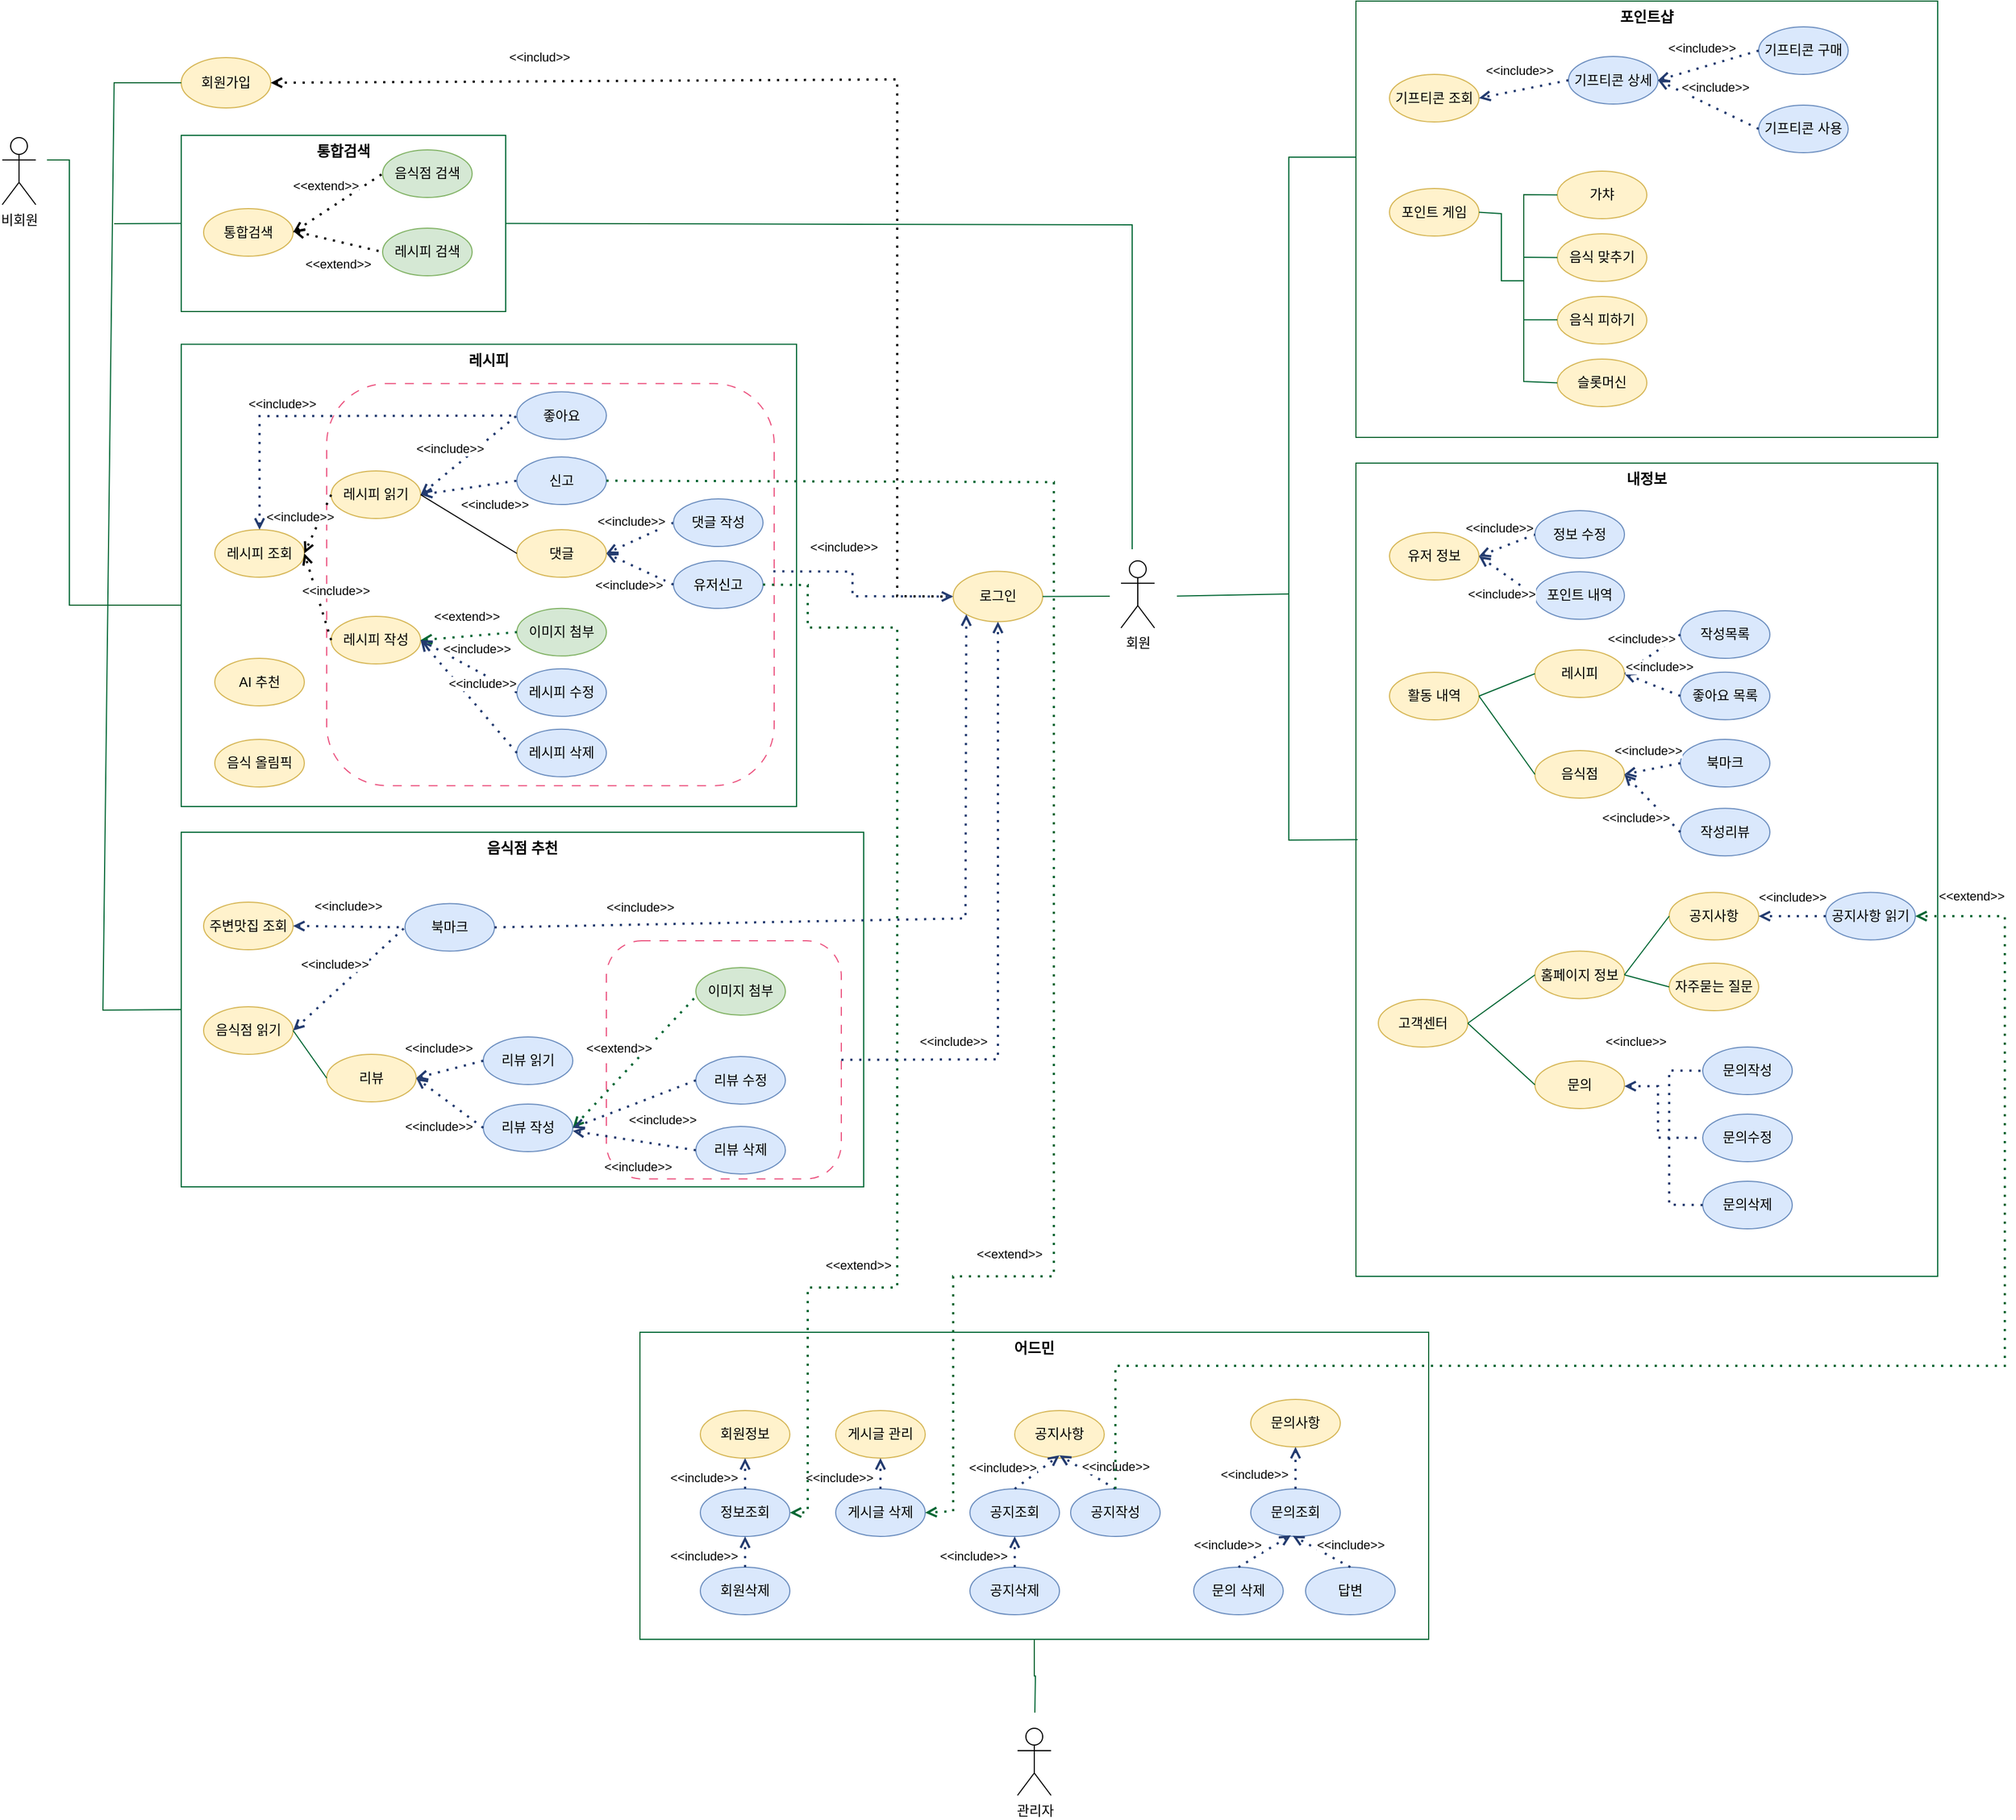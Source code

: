 <mxfile version="24.7.7">
  <diagram id="C5RBs43oDa-KdzZeNtuy" name="Page-1">
    <mxGraphModel dx="4180" dy="3562" grid="1" gridSize="10" guides="1" tooltips="1" connect="1" arrows="1" fold="1" page="1" pageScale="1" pageWidth="827" pageHeight="1169" math="0" shadow="0">
      <root>
        <mxCell id="WIyWlLk6GJQsqaUBKTNV-0" />
        <mxCell id="WIyWlLk6GJQsqaUBKTNV-1" parent="WIyWlLk6GJQsqaUBKTNV-0" />
        <mxCell id="xehVfJE9UMpyUodYkDcd-93" value="내정보" style="rounded=0;whiteSpace=wrap;html=1;fontSize=13;verticalAlign=top;fontStyle=1;strokeColor=#006633;" vertex="1" parent="WIyWlLk6GJQsqaUBKTNV-1">
          <mxGeometry x="1270" y="-657" width="520" height="727" as="geometry" />
        </mxCell>
        <mxCell id="xehVfJE9UMpyUodYkDcd-84" value="포인트샵" style="rounded=0;whiteSpace=wrap;html=1;fontSize=13;verticalAlign=top;fontStyle=1;strokeColor=#006633;" vertex="1" parent="WIyWlLk6GJQsqaUBKTNV-1">
          <mxGeometry x="1270" y="-1070" width="520" height="390" as="geometry" />
        </mxCell>
        <mxCell id="xehVfJE9UMpyUodYkDcd-76" value="음식점 추천" style="rounded=0;whiteSpace=wrap;html=1;fontSize=13;verticalAlign=top;fontStyle=1;strokeColor=#006633;" vertex="1" parent="WIyWlLk6GJQsqaUBKTNV-1">
          <mxGeometry x="220" y="-327" width="610" height="317" as="geometry" />
        </mxCell>
        <mxCell id="xehVfJE9UMpyUodYkDcd-74" value="레시피" style="rounded=0;whiteSpace=wrap;html=1;fontSize=13;verticalAlign=top;fontStyle=1;strokeColor=#006633;" vertex="1" parent="WIyWlLk6GJQsqaUBKTNV-1">
          <mxGeometry x="220" y="-763.25" width="550" height="413.25" as="geometry" />
        </mxCell>
        <mxCell id="xehVfJE9UMpyUodYkDcd-235" value="" style="rounded=1;whiteSpace=wrap;html=1;fontSize=10;strokeColor=#EB517E;dashed=1;dashPattern=8 8;" vertex="1" parent="WIyWlLk6GJQsqaUBKTNV-1">
          <mxGeometry x="600" y="-230" width="210" height="212.88" as="geometry" />
        </mxCell>
        <mxCell id="xehVfJE9UMpyUodYkDcd-73" value="통합검색" style="rounded=0;whiteSpace=wrap;html=1;fontSize=13;verticalAlign=top;fontStyle=1;strokeColor=#006633;" vertex="1" parent="WIyWlLk6GJQsqaUBKTNV-1">
          <mxGeometry x="220" y="-950" width="290" height="157.5" as="geometry" />
        </mxCell>
        <mxCell id="xehVfJE9UMpyUodYkDcd-0" value="비회원" style="shape=umlActor;verticalLabelPosition=bottom;verticalAlign=top;html=1;outlineConnect=0;" vertex="1" parent="WIyWlLk6GJQsqaUBKTNV-1">
          <mxGeometry x="60" y="-948" width="30" height="60" as="geometry" />
        </mxCell>
        <mxCell id="xehVfJE9UMpyUodYkDcd-230" value="" style="rounded=1;whiteSpace=wrap;html=1;fontSize=10;strokeColor=#EB517E;dashed=1;dashPattern=8 8;" vertex="1" parent="WIyWlLk6GJQsqaUBKTNV-1">
          <mxGeometry x="350" y="-728.12" width="400" height="359.5" as="geometry" />
        </mxCell>
        <mxCell id="xehVfJE9UMpyUodYkDcd-4" value="회원" style="shape=umlActor;verticalLabelPosition=bottom;verticalAlign=top;html=1;outlineConnect=0;" vertex="1" parent="WIyWlLk6GJQsqaUBKTNV-1">
          <mxGeometry x="1060" y="-569.62" width="30" height="60" as="geometry" />
        </mxCell>
        <mxCell id="xehVfJE9UMpyUodYkDcd-5" value="관리자" style="shape=umlActor;verticalLabelPosition=bottom;verticalAlign=top;html=1;outlineConnect=0;" vertex="1" parent="WIyWlLk6GJQsqaUBKTNV-1">
          <mxGeometry x="967.5" y="474" width="30" height="60" as="geometry" />
        </mxCell>
        <mxCell id="xehVfJE9UMpyUodYkDcd-7" value="&lt;div style=&quot;&quot;&gt;&lt;span style=&quot;background-color: initial;&quot;&gt;회원가입&lt;/span&gt;&lt;/div&gt;" style="ellipse;whiteSpace=wrap;html=1;verticalAlign=middle;align=center;fillColor=#fff2cc;strokeColor=#d6b656;" vertex="1" parent="WIyWlLk6GJQsqaUBKTNV-1">
          <mxGeometry x="220" y="-1019.5" width="80" height="45" as="geometry" />
        </mxCell>
        <mxCell id="xehVfJE9UMpyUodYkDcd-10" value="고객센터" style="ellipse;whiteSpace=wrap;html=1;fillColor=#fff2cc;strokeColor=#d6b656;" vertex="1" parent="WIyWlLk6GJQsqaUBKTNV-1">
          <mxGeometry x="1290" y="-177.5" width="80" height="42.5" as="geometry" />
        </mxCell>
        <mxCell id="xehVfJE9UMpyUodYkDcd-11" value="통합검색" style="ellipse;whiteSpace=wrap;html=1;fillColor=#fff2cc;strokeColor=#d6b656;" vertex="1" parent="WIyWlLk6GJQsqaUBKTNV-1">
          <mxGeometry x="240" y="-884.5" width="80" height="42.5" as="geometry" />
        </mxCell>
        <mxCell id="xehVfJE9UMpyUodYkDcd-12" value="레시피 조회" style="ellipse;whiteSpace=wrap;html=1;fillColor=#fff2cc;strokeColor=#d6b656;" vertex="1" parent="WIyWlLk6GJQsqaUBKTNV-1">
          <mxGeometry x="250" y="-597.5" width="80" height="42.5" as="geometry" />
        </mxCell>
        <mxCell id="xehVfJE9UMpyUodYkDcd-13" value="주변맛집 조회" style="ellipse;whiteSpace=wrap;html=1;fillColor=#fff2cc;strokeColor=#d6b656;" vertex="1" parent="WIyWlLk6GJQsqaUBKTNV-1">
          <mxGeometry x="240" y="-264.5" width="80" height="42.5" as="geometry" />
        </mxCell>
        <mxCell id="xehVfJE9UMpyUodYkDcd-14" value="음식점 읽기" style="ellipse;whiteSpace=wrap;html=1;fillColor=#fff2cc;strokeColor=#d6b656;" vertex="1" parent="WIyWlLk6GJQsqaUBKTNV-1">
          <mxGeometry x="240" y="-171" width="80" height="42.5" as="geometry" />
        </mxCell>
        <mxCell id="xehVfJE9UMpyUodYkDcd-15" value="리뷰 작성" style="ellipse;whiteSpace=wrap;html=1;fillColor=#dae8fc;strokeColor=#6c8ebf;" vertex="1" parent="WIyWlLk6GJQsqaUBKTNV-1">
          <mxGeometry x="490" y="-84" width="80" height="42.5" as="geometry" />
        </mxCell>
        <mxCell id="xehVfJE9UMpyUodYkDcd-16" value="유저 정보" style="ellipse;whiteSpace=wrap;html=1;fillColor=#fff2cc;strokeColor=#d6b656;" vertex="1" parent="WIyWlLk6GJQsqaUBKTNV-1">
          <mxGeometry x="1300" y="-595" width="80" height="42.5" as="geometry" />
        </mxCell>
        <mxCell id="xehVfJE9UMpyUodYkDcd-17" value="문의" style="ellipse;whiteSpace=wrap;html=1;fillColor=#fff2cc;strokeColor=#d6b656;" vertex="1" parent="WIyWlLk6GJQsqaUBKTNV-1">
          <mxGeometry x="1430" y="-122.5" width="80" height="42.5" as="geometry" />
        </mxCell>
        <mxCell id="xehVfJE9UMpyUodYkDcd-21" value="레시피 검색" style="ellipse;whiteSpace=wrap;html=1;fillColor=#d5e8d4;strokeColor=#82b366;" vertex="1" parent="WIyWlLk6GJQsqaUBKTNV-1">
          <mxGeometry x="400" y="-867" width="80" height="42.5" as="geometry" />
        </mxCell>
        <mxCell id="xehVfJE9UMpyUodYkDcd-22" value="음식점 검색&lt;span style=&quot;color: rgba(0, 0, 0, 0); font-family: monospace; font-size: 0px; text-align: start; text-wrap: nowrap;&quot;&gt;%3CmxGraphModel%3E%3Croot%3E%3CmxCell%20id%3D%220%22%2F%3E%3CmxCell%20id%3D%221%22%20parent%3D%220%22%2F%3E%3CmxCell%20id%3D%222%22%20value%3D%22%ED%86%B5%ED%95%A9%EA%B2%80%EC%83%89%22%20style%3D%22ellipse%3BwhiteSpace%3Dwrap%3Bhtml%3D1%3B%22%20vertex%3D%221%22%20parent%3D%221%22%3E%3CmxGeometry%20x%3D%22350%22%20y%3D%22690%22%20width%3D%2280%22%20height%3D%2242.5%22%20as%3D%22geometry%22%2F%3E%3C%2FmxCell%3E%3C%2Froot%3E%3C%2FmxGraphModel%3E&lt;/span&gt;" style="ellipse;whiteSpace=wrap;html=1;fillColor=#d5e8d4;strokeColor=#82b366;" vertex="1" parent="WIyWlLk6GJQsqaUBKTNV-1">
          <mxGeometry x="400" y="-937" width="80" height="42.5" as="geometry" />
        </mxCell>
        <mxCell id="xehVfJE9UMpyUodYkDcd-23" value="&amp;lt;&amp;lt;extend&amp;gt;&amp;gt;" style="endArrow=none;dashed=1;html=1;dashPattern=1 3;strokeWidth=2;rounded=0;entryX=0;entryY=0.5;entryDx=0;entryDy=0;exitX=1;exitY=0.5;exitDx=0;exitDy=0;startArrow=open;startFill=0;verticalAlign=middle;" edge="1" parent="WIyWlLk6GJQsqaUBKTNV-1" source="xehVfJE9UMpyUodYkDcd-11" target="xehVfJE9UMpyUodYkDcd-22">
          <mxGeometry x="0.003" y="18" width="50" height="50" relative="1" as="geometry">
            <mxPoint x="230" y="-734.5" as="sourcePoint" />
            <mxPoint x="280" y="-784.5" as="targetPoint" />
            <mxPoint x="-1" as="offset" />
          </mxGeometry>
        </mxCell>
        <mxCell id="xehVfJE9UMpyUodYkDcd-24" value="&amp;lt;&amp;lt;extend&amp;gt;&amp;gt;" style="endArrow=none;dashed=1;html=1;dashPattern=1 3;strokeWidth=2;rounded=0;entryX=0;entryY=0.5;entryDx=0;entryDy=0;startArrow=open;startFill=0;verticalAlign=middle;" edge="1" parent="WIyWlLk6GJQsqaUBKTNV-1" target="xehVfJE9UMpyUodYkDcd-21">
          <mxGeometry x="0.112" y="-20" width="50" height="50" relative="1" as="geometry">
            <mxPoint x="320" y="-864.5" as="sourcePoint" />
            <mxPoint x="410" y="-905.5" as="targetPoint" />
            <mxPoint as="offset" />
          </mxGeometry>
        </mxCell>
        <mxCell id="xehVfJE9UMpyUodYkDcd-25" value="레시피 읽기" style="ellipse;whiteSpace=wrap;html=1;flipV=1;fillColor=#fff2cc;strokeColor=#d6b656;" vertex="1" parent="WIyWlLk6GJQsqaUBKTNV-1">
          <mxGeometry x="354" y="-650" width="80" height="42.5" as="geometry" />
        </mxCell>
        <mxCell id="xehVfJE9UMpyUodYkDcd-26" value="레시피 작성" style="ellipse;whiteSpace=wrap;html=1;flipV=1;fillColor=#fff2cc;strokeColor=#d6b656;" vertex="1" parent="WIyWlLk6GJQsqaUBKTNV-1">
          <mxGeometry x="354" y="-520" width="80" height="42.5" as="geometry" />
        </mxCell>
        <mxCell id="xehVfJE9UMpyUodYkDcd-78" value="좋아요" style="ellipse;whiteSpace=wrap;html=1;fillColor=#dae8fc;strokeColor=#6c8ebf;" vertex="1" parent="WIyWlLk6GJQsqaUBKTNV-1">
          <mxGeometry x="520" y="-720.75" width="80" height="42.5" as="geometry" />
        </mxCell>
        <mxCell id="xehVfJE9UMpyUodYkDcd-80" value="&amp;lt;&amp;lt;include&amp;gt;&amp;gt;" style="endArrow=none;dashed=1;html=1;dashPattern=1 3;strokeWidth=2;rounded=0;exitX=1;exitY=0.5;exitDx=0;exitDy=0;startArrow=open;startFill=0;verticalAlign=middle;entryX=0;entryY=0.5;entryDx=0;entryDy=0;strokeColor=#233B6F;" edge="1" parent="WIyWlLk6GJQsqaUBKTNV-1" source="xehVfJE9UMpyUodYkDcd-25" target="xehVfJE9UMpyUodYkDcd-78">
          <mxGeometry x="-0.169" y="15" width="50" height="50" relative="1" as="geometry">
            <mxPoint x="460" y="-889.25" as="sourcePoint" />
            <mxPoint x="540" y="-813.25" as="targetPoint" />
            <mxPoint as="offset" />
          </mxGeometry>
        </mxCell>
        <mxCell id="xehVfJE9UMpyUodYkDcd-81" value="북마크" style="ellipse;whiteSpace=wrap;html=1;fillColor=#dae8fc;strokeColor=#6c8ebf;" vertex="1" parent="WIyWlLk6GJQsqaUBKTNV-1">
          <mxGeometry x="420" y="-263.25" width="80" height="42.5" as="geometry" />
        </mxCell>
        <mxCell id="xehVfJE9UMpyUodYkDcd-82" value="&amp;lt;&amp;lt;include&amp;gt;&amp;gt;" style="endArrow=none;dashed=1;html=1;dashPattern=1 3;strokeWidth=2;rounded=0;exitX=1;exitY=0.5;exitDx=0;exitDy=0;startArrow=open;startFill=0;verticalAlign=middle;entryX=0;entryY=0.5;entryDx=0;entryDy=0;strokeColor=#233B6F;" edge="1" parent="WIyWlLk6GJQsqaUBKTNV-1" source="xehVfJE9UMpyUodYkDcd-13" target="xehVfJE9UMpyUodYkDcd-81">
          <mxGeometry x="0.003" y="18" width="50" height="50" relative="1" as="geometry">
            <mxPoint x="465" y="-526" as="sourcePoint" />
            <mxPoint x="520" y="-526" as="targetPoint" />
            <mxPoint x="-1" as="offset" />
          </mxGeometry>
        </mxCell>
        <mxCell id="xehVfJE9UMpyUodYkDcd-91" value="기프티콘 조회" style="ellipse;whiteSpace=wrap;html=1;fillColor=#fff2cc;strokeColor=#d6b656;" vertex="1" parent="WIyWlLk6GJQsqaUBKTNV-1">
          <mxGeometry x="1300" y="-1004.5" width="80" height="42.5" as="geometry" />
        </mxCell>
        <mxCell id="xehVfJE9UMpyUodYkDcd-92" value="AI 추천" style="ellipse;whiteSpace=wrap;html=1;fillColor=#fff2cc;strokeColor=#d6b656;" vertex="1" parent="WIyWlLk6GJQsqaUBKTNV-1">
          <mxGeometry x="250" y="-482.5" width="80" height="42.5" as="geometry" />
        </mxCell>
        <mxCell id="xehVfJE9UMpyUodYkDcd-247" style="edgeStyle=orthogonalEdgeStyle;rounded=0;orthogonalLoop=1;jettySize=auto;html=1;exitX=0.5;exitY=1;exitDx=0;exitDy=0;strokeColor=#006633;endArrow=none;endFill=0;" edge="1" parent="WIyWlLk6GJQsqaUBKTNV-1" source="xehVfJE9UMpyUodYkDcd-95">
          <mxGeometry relative="1" as="geometry">
            <mxPoint x="983" y="460" as="targetPoint" />
          </mxGeometry>
        </mxCell>
        <mxCell id="xehVfJE9UMpyUodYkDcd-95" value="어드민" style="rounded=0;whiteSpace=wrap;html=1;fontSize=13;verticalAlign=top;fontStyle=1;strokeColor=#006633;" vertex="1" parent="WIyWlLk6GJQsqaUBKTNV-1">
          <mxGeometry x="630" y="120" width="705" height="274.5" as="geometry" />
        </mxCell>
        <mxCell id="xehVfJE9UMpyUodYkDcd-96" value="신고" style="ellipse;whiteSpace=wrap;html=1;fillColor=#dae8fc;strokeColor=#6c8ebf;" vertex="1" parent="WIyWlLk6GJQsqaUBKTNV-1">
          <mxGeometry x="520" y="-662.5" width="80" height="42.5" as="geometry" />
        </mxCell>
        <mxCell id="xehVfJE9UMpyUodYkDcd-98" value="&amp;lt;&amp;lt;include&amp;gt;&amp;gt;" style="endArrow=none;dashed=1;html=1;dashPattern=1 3;strokeWidth=2;rounded=0;startArrow=open;startFill=0;verticalAlign=middle;entryX=0;entryY=0.5;entryDx=0;entryDy=0;exitX=1;exitY=0.5;exitDx=0;exitDy=0;strokeColor=#233B6F;" edge="1" parent="WIyWlLk6GJQsqaUBKTNV-1" source="xehVfJE9UMpyUodYkDcd-25" target="xehVfJE9UMpyUodYkDcd-96">
          <mxGeometry x="0.474" y="-18" width="50" height="50" relative="1" as="geometry">
            <mxPoint x="480" y="-743.25" as="sourcePoint" />
            <mxPoint x="570" y="-747.25" as="targetPoint" />
            <mxPoint as="offset" />
          </mxGeometry>
        </mxCell>
        <mxCell id="xehVfJE9UMpyUodYkDcd-99" value="레시피 수정" style="ellipse;whiteSpace=wrap;html=1;flipV=0;fillColor=#dae8fc;strokeColor=#6c8ebf;" vertex="1" parent="WIyWlLk6GJQsqaUBKTNV-1">
          <mxGeometry x="520" y="-473.12" width="80" height="42.5" as="geometry" />
        </mxCell>
        <mxCell id="xehVfJE9UMpyUodYkDcd-100" value="댓글" style="ellipse;whiteSpace=wrap;html=1;fillColor=#fff2cc;strokeColor=#d6b656;" vertex="1" parent="WIyWlLk6GJQsqaUBKTNV-1">
          <mxGeometry x="520" y="-597.5" width="80" height="42.5" as="geometry" />
        </mxCell>
        <mxCell id="xehVfJE9UMpyUodYkDcd-101" value="&amp;lt;&amp;lt;include&amp;gt;&amp;gt;" style="endArrow=open;dashed=1;html=1;dashPattern=1 3;strokeWidth=2;rounded=0;entryX=1;entryY=0.5;entryDx=0;entryDy=0;startArrow=none;startFill=0;verticalAlign=middle;exitX=0;exitY=0.5;exitDx=0;exitDy=0;endFill=0;strokeColor=#233B6F;" edge="1" parent="WIyWlLk6GJQsqaUBKTNV-1" source="xehVfJE9UMpyUodYkDcd-105" target="xehVfJE9UMpyUodYkDcd-100">
          <mxGeometry x="0.019" y="-17" width="50" height="50" relative="1" as="geometry">
            <mxPoint x="905.0" y="-620.0" as="sourcePoint" />
            <mxPoint x="820.0" y="-727.5" as="targetPoint" />
            <mxPoint as="offset" />
          </mxGeometry>
        </mxCell>
        <mxCell id="xehVfJE9UMpyUodYkDcd-102" value="유저신고" style="ellipse;whiteSpace=wrap;html=1;fillColor=#dae8fc;strokeColor=#6c8ebf;" vertex="1" parent="WIyWlLk6GJQsqaUBKTNV-1">
          <mxGeometry x="660" y="-569.62" width="80" height="42.5" as="geometry" />
        </mxCell>
        <mxCell id="xehVfJE9UMpyUodYkDcd-104" value="" style="endArrow=none;html=1;rounded=0;entryX=1;entryY=0.5;entryDx=0;entryDy=0;exitX=0;exitY=0.5;exitDx=0;exitDy=0;" edge="1" parent="WIyWlLk6GJQsqaUBKTNV-1" source="xehVfJE9UMpyUodYkDcd-100" target="xehVfJE9UMpyUodYkDcd-25">
          <mxGeometry width="50" height="50" relative="1" as="geometry">
            <mxPoint x="610" y="-673.25" as="sourcePoint" />
            <mxPoint x="660" y="-723.25" as="targetPoint" />
          </mxGeometry>
        </mxCell>
        <mxCell id="xehVfJE9UMpyUodYkDcd-105" value="댓글 작성" style="ellipse;whiteSpace=wrap;html=1;fillColor=#dae8fc;strokeColor=#6c8ebf;" vertex="1" parent="WIyWlLk6GJQsqaUBKTNV-1">
          <mxGeometry x="660" y="-625" width="80" height="42.5" as="geometry" />
        </mxCell>
        <mxCell id="xehVfJE9UMpyUodYkDcd-106" value="&amp;lt;&amp;lt;include&amp;gt;&amp;gt;" style="endArrow=open;dashed=1;html=1;dashPattern=1 3;strokeWidth=2;rounded=0;entryX=1;entryY=0.5;entryDx=0;entryDy=0;startArrow=none;startFill=0;verticalAlign=middle;exitX=0;exitY=0.5;exitDx=0;exitDy=0;endFill=0;strokeColor=#233B6F;" edge="1" parent="WIyWlLk6GJQsqaUBKTNV-1" source="xehVfJE9UMpyUodYkDcd-102" target="xehVfJE9UMpyUodYkDcd-100">
          <mxGeometry x="0.097" y="17" width="50" height="50" relative="1" as="geometry">
            <mxPoint x="690" y="-594" as="sourcePoint" />
            <mxPoint x="650" y="-566" as="targetPoint" />
            <mxPoint as="offset" />
          </mxGeometry>
        </mxCell>
        <mxCell id="xehVfJE9UMpyUodYkDcd-108" value="리뷰" style="ellipse;whiteSpace=wrap;html=1;fillColor=#fff2cc;strokeColor=#d6b656;" vertex="1" parent="WIyWlLk6GJQsqaUBKTNV-1">
          <mxGeometry x="350" y="-128.5" width="80" height="42.5" as="geometry" />
        </mxCell>
        <mxCell id="xehVfJE9UMpyUodYkDcd-109" value="리뷰 수정" style="ellipse;whiteSpace=wrap;html=1;fillColor=#dae8fc;strokeColor=#6c8ebf;" vertex="1" parent="WIyWlLk6GJQsqaUBKTNV-1">
          <mxGeometry x="680" y="-126.5" width="80" height="42.5" as="geometry" />
        </mxCell>
        <mxCell id="xehVfJE9UMpyUodYkDcd-110" value="리뷰 읽기" style="ellipse;whiteSpace=wrap;html=1;fillColor=#dae8fc;strokeColor=#6c8ebf;" vertex="1" parent="WIyWlLk6GJQsqaUBKTNV-1">
          <mxGeometry x="490" y="-144" width="80" height="42.5" as="geometry" />
        </mxCell>
        <mxCell id="xehVfJE9UMpyUodYkDcd-111" value="레시피 삭제" style="ellipse;whiteSpace=wrap;html=1;flipV=0;fillColor=#dae8fc;strokeColor=#6c8ebf;" vertex="1" parent="WIyWlLk6GJQsqaUBKTNV-1">
          <mxGeometry x="520" y="-419.12" width="80" height="42.5" as="geometry" />
        </mxCell>
        <mxCell id="xehVfJE9UMpyUodYkDcd-112" value="&amp;lt;&amp;lt;include&amp;gt;&amp;gt;" style="endArrow=none;dashed=1;html=1;dashPattern=1 3;strokeWidth=2;rounded=0;exitX=1;exitY=0.5;exitDx=0;exitDy=0;startArrow=open;startFill=0;verticalAlign=middle;entryX=0;entryY=0.5;entryDx=0;entryDy=0;strokeColor=#233B6F;" edge="1" parent="WIyWlLk6GJQsqaUBKTNV-1" source="xehVfJE9UMpyUodYkDcd-14" target="xehVfJE9UMpyUodYkDcd-81">
          <mxGeometry x="0.003" y="18" width="50" height="50" relative="1" as="geometry">
            <mxPoint x="330" y="-233" as="sourcePoint" />
            <mxPoint x="490" y="-231" as="targetPoint" />
            <mxPoint x="-1" as="offset" />
          </mxGeometry>
        </mxCell>
        <mxCell id="xehVfJE9UMpyUodYkDcd-113" value="" style="endArrow=none;html=1;rounded=0;entryX=1;entryY=0.5;entryDx=0;entryDy=0;exitX=0;exitY=0.5;exitDx=0;exitDy=0;strokeColor=#006633;" edge="1" parent="WIyWlLk6GJQsqaUBKTNV-1" source="xehVfJE9UMpyUodYkDcd-108" target="xehVfJE9UMpyUodYkDcd-14">
          <mxGeometry width="50" height="50" relative="1" as="geometry">
            <mxPoint x="550" y="-610" as="sourcePoint" />
            <mxPoint x="465" y="-696" as="targetPoint" />
          </mxGeometry>
        </mxCell>
        <mxCell id="xehVfJE9UMpyUodYkDcd-115" value="리뷰 삭제" style="ellipse;whiteSpace=wrap;html=1;fillColor=#dae8fc;strokeColor=#6c8ebf;" vertex="1" parent="WIyWlLk6GJQsqaUBKTNV-1">
          <mxGeometry x="680" y="-64" width="80" height="42.5" as="geometry" />
        </mxCell>
        <mxCell id="xehVfJE9UMpyUodYkDcd-129" value="기프티콘 상세" style="ellipse;whiteSpace=wrap;html=1;fillColor=#dae8fc;strokeColor=#6c8ebf;" vertex="1" parent="WIyWlLk6GJQsqaUBKTNV-1">
          <mxGeometry x="1460" y="-1020.5" width="80" height="42.5" as="geometry" />
        </mxCell>
        <mxCell id="xehVfJE9UMpyUodYkDcd-130" value="기프티콘 구매" style="ellipse;whiteSpace=wrap;html=1;fillColor=#dae8fc;strokeColor=#6c8ebf;" vertex="1" parent="WIyWlLk6GJQsqaUBKTNV-1">
          <mxGeometry x="1630" y="-1047" width="80" height="42.5" as="geometry" />
        </mxCell>
        <mxCell id="xehVfJE9UMpyUodYkDcd-131" value="기프티콘 사용" style="ellipse;whiteSpace=wrap;html=1;fillColor=#dae8fc;strokeColor=#6c8ebf;" vertex="1" parent="WIyWlLk6GJQsqaUBKTNV-1">
          <mxGeometry x="1630" y="-977" width="80" height="42.5" as="geometry" />
        </mxCell>
        <mxCell id="xehVfJE9UMpyUodYkDcd-132" value="포인트 게임" style="ellipse;whiteSpace=wrap;html=1;fillColor=#fff2cc;strokeColor=#d6b656;" vertex="1" parent="WIyWlLk6GJQsqaUBKTNV-1">
          <mxGeometry x="1300" y="-902.5" width="80" height="42.5" as="geometry" />
        </mxCell>
        <mxCell id="xehVfJE9UMpyUodYkDcd-133" value="가챠" style="ellipse;whiteSpace=wrap;html=1;fillColor=#fff2cc;strokeColor=#d6b656;" vertex="1" parent="WIyWlLk6GJQsqaUBKTNV-1">
          <mxGeometry x="1450" y="-918" width="80" height="42.5" as="geometry" />
        </mxCell>
        <mxCell id="xehVfJE9UMpyUodYkDcd-135" value="음식 맞추기" style="ellipse;whiteSpace=wrap;html=1;fillColor=#fff2cc;strokeColor=#d6b656;" vertex="1" parent="WIyWlLk6GJQsqaUBKTNV-1">
          <mxGeometry x="1450" y="-862" width="80" height="42.5" as="geometry" />
        </mxCell>
        <mxCell id="xehVfJE9UMpyUodYkDcd-137" value="음식 피하기" style="ellipse;whiteSpace=wrap;html=1;fillColor=#fff2cc;strokeColor=#d6b656;" vertex="1" parent="WIyWlLk6GJQsqaUBKTNV-1">
          <mxGeometry x="1450" y="-806" width="80" height="42.5" as="geometry" />
        </mxCell>
        <mxCell id="xehVfJE9UMpyUodYkDcd-138" value="슬롯머신" style="ellipse;whiteSpace=wrap;html=1;fillColor=#fff2cc;strokeColor=#d6b656;" vertex="1" parent="WIyWlLk6GJQsqaUBKTNV-1">
          <mxGeometry x="1450" y="-750" width="80" height="42.5" as="geometry" />
        </mxCell>
        <mxCell id="xehVfJE9UMpyUodYkDcd-139" value="&amp;lt;&amp;lt;include&amp;gt;&amp;gt;" style="endArrow=open;dashed=1;html=1;dashPattern=1 3;strokeWidth=2;rounded=0;entryX=1;entryY=0.5;entryDx=0;entryDy=0;startArrow=none;startFill=0;verticalAlign=middle;exitX=0;exitY=0.5;exitDx=0;exitDy=0;endFill=0;strokeColor=#233B6F;" edge="1" parent="WIyWlLk6GJQsqaUBKTNV-1" source="xehVfJE9UMpyUodYkDcd-130" target="xehVfJE9UMpyUodYkDcd-129">
          <mxGeometry x="0.019" y="-17" width="50" height="50" relative="1" as="geometry">
            <mxPoint x="1560" y="-1020.5" as="sourcePoint" />
            <mxPoint x="1500" y="-993.5" as="targetPoint" />
            <mxPoint as="offset" />
          </mxGeometry>
        </mxCell>
        <mxCell id="xehVfJE9UMpyUodYkDcd-140" value="&amp;lt;&amp;lt;include&amp;gt;&amp;gt;" style="endArrow=open;dashed=1;html=1;dashPattern=1 3;strokeWidth=2;rounded=0;entryX=1;entryY=0.5;entryDx=0;entryDy=0;startArrow=none;startFill=0;verticalAlign=middle;exitX=0;exitY=0.5;exitDx=0;exitDy=0;endFill=0;strokeColor=#233B6F;" edge="1" parent="WIyWlLk6GJQsqaUBKTNV-1" source="xehVfJE9UMpyUodYkDcd-131" target="xehVfJE9UMpyUodYkDcd-129">
          <mxGeometry x="0.019" y="-17" width="50" height="50" relative="1" as="geometry">
            <mxPoint x="1540" y="-1016" as="sourcePoint" />
            <mxPoint x="1500" y="-989" as="targetPoint" />
            <mxPoint as="offset" />
          </mxGeometry>
        </mxCell>
        <mxCell id="xehVfJE9UMpyUodYkDcd-141" value="&amp;lt;&amp;lt;include&amp;gt;&amp;gt;" style="endArrow=open;dashed=1;html=1;dashPattern=1 3;strokeWidth=2;rounded=0;entryX=1;entryY=0.5;entryDx=0;entryDy=0;startArrow=none;startFill=0;verticalAlign=middle;exitX=0;exitY=0.5;exitDx=0;exitDy=0;endFill=0;strokeColor=#233B6F;" edge="1" parent="WIyWlLk6GJQsqaUBKTNV-1" source="xehVfJE9UMpyUodYkDcd-129" target="xehVfJE9UMpyUodYkDcd-91">
          <mxGeometry x="0.019" y="-17" width="50" height="50" relative="1" as="geometry">
            <mxPoint x="1550" y="-1016" as="sourcePoint" />
            <mxPoint x="1500" y="-989" as="targetPoint" />
            <mxPoint as="offset" />
          </mxGeometry>
        </mxCell>
        <mxCell id="xehVfJE9UMpyUodYkDcd-142" value="" style="endArrow=none;html=1;rounded=0;entryX=0;entryY=0.5;entryDx=0;entryDy=0;exitX=0;exitY=0.5;exitDx=0;exitDy=0;strokeColor=#006633;" edge="1" parent="WIyWlLk6GJQsqaUBKTNV-1" source="xehVfJE9UMpyUodYkDcd-138" target="xehVfJE9UMpyUodYkDcd-133">
          <mxGeometry width="50" height="50" relative="1" as="geometry">
            <mxPoint x="1330" y="-730" as="sourcePoint" />
            <mxPoint x="1380" y="-780" as="targetPoint" />
            <Array as="points">
              <mxPoint x="1420" y="-730" />
              <mxPoint x="1420" y="-897" />
            </Array>
          </mxGeometry>
        </mxCell>
        <mxCell id="xehVfJE9UMpyUodYkDcd-143" value="" style="endArrow=none;html=1;rounded=0;entryX=0;entryY=0.5;entryDx=0;entryDy=0;strokeColor=#006633;" edge="1" parent="WIyWlLk6GJQsqaUBKTNV-1" target="xehVfJE9UMpyUodYkDcd-135">
          <mxGeometry width="50" height="50" relative="1" as="geometry">
            <mxPoint x="1420" y="-841" as="sourcePoint" />
            <mxPoint x="1400" y="-810" as="targetPoint" />
          </mxGeometry>
        </mxCell>
        <mxCell id="xehVfJE9UMpyUodYkDcd-144" value="" style="endArrow=none;html=1;rounded=0;entryX=0;entryY=0.5;entryDx=0;entryDy=0;strokeColor=#006633;" edge="1" parent="WIyWlLk6GJQsqaUBKTNV-1">
          <mxGeometry width="50" height="50" relative="1" as="geometry">
            <mxPoint x="1420" y="-785.12" as="sourcePoint" />
            <mxPoint x="1450" y="-785.12" as="targetPoint" />
          </mxGeometry>
        </mxCell>
        <mxCell id="xehVfJE9UMpyUodYkDcd-146" value="" style="endArrow=none;html=1;rounded=0;exitX=1;exitY=0.5;exitDx=0;exitDy=0;strokeColor=#006633;" edge="1" parent="WIyWlLk6GJQsqaUBKTNV-1" source="xehVfJE9UMpyUodYkDcd-132">
          <mxGeometry width="50" height="50" relative="1" as="geometry">
            <mxPoint x="1430" y="-775.12" as="sourcePoint" />
            <mxPoint x="1420" y="-820" as="targetPoint" />
            <Array as="points">
              <mxPoint x="1400" y="-880" />
              <mxPoint x="1400" y="-820" />
            </Array>
          </mxGeometry>
        </mxCell>
        <mxCell id="xehVfJE9UMpyUodYkDcd-147" value="활동 내역" style="ellipse;whiteSpace=wrap;html=1;fillColor=#fff2cc;strokeColor=#d6b656;" vertex="1" parent="WIyWlLk6GJQsqaUBKTNV-1">
          <mxGeometry x="1300" y="-470" width="80" height="42.5" as="geometry" />
        </mxCell>
        <mxCell id="xehVfJE9UMpyUodYkDcd-148" value="정보 수정" style="ellipse;whiteSpace=wrap;html=1;fillColor=#dae8fc;strokeColor=#6c8ebf;" vertex="1" parent="WIyWlLk6GJQsqaUBKTNV-1">
          <mxGeometry x="1430" y="-614.5" width="80" height="42.5" as="geometry" />
        </mxCell>
        <mxCell id="xehVfJE9UMpyUodYkDcd-149" value="포인트 내역" style="ellipse;whiteSpace=wrap;html=1;fillColor=#dae8fc;strokeColor=#6c8ebf;" vertex="1" parent="WIyWlLk6GJQsqaUBKTNV-1">
          <mxGeometry x="1430" y="-559.88" width="80" height="42.5" as="geometry" />
        </mxCell>
        <mxCell id="xehVfJE9UMpyUodYkDcd-150" value="작성목록" style="ellipse;whiteSpace=wrap;html=1;fillColor=#dae8fc;strokeColor=#6c8ebf;" vertex="1" parent="WIyWlLk6GJQsqaUBKTNV-1">
          <mxGeometry x="1560" y="-525" width="80" height="42.5" as="geometry" />
        </mxCell>
        <mxCell id="xehVfJE9UMpyUodYkDcd-151" value="레시피" style="ellipse;whiteSpace=wrap;html=1;fillColor=#fff2cc;strokeColor=#d6b656;" vertex="1" parent="WIyWlLk6GJQsqaUBKTNV-1">
          <mxGeometry x="1430" y="-490" width="80" height="42.5" as="geometry" />
        </mxCell>
        <mxCell id="xehVfJE9UMpyUodYkDcd-152" value="좋아요 목록" style="ellipse;whiteSpace=wrap;html=1;fillColor=#dae8fc;strokeColor=#6c8ebf;" vertex="1" parent="WIyWlLk6GJQsqaUBKTNV-1">
          <mxGeometry x="1560" y="-470.12" width="80" height="42.5" as="geometry" />
        </mxCell>
        <mxCell id="xehVfJE9UMpyUodYkDcd-153" value="음식점" style="ellipse;whiteSpace=wrap;html=1;fillColor=#fff2cc;strokeColor=#d6b656;" vertex="1" parent="WIyWlLk6GJQsqaUBKTNV-1">
          <mxGeometry x="1430" y="-400" width="80" height="42.5" as="geometry" />
        </mxCell>
        <mxCell id="xehVfJE9UMpyUodYkDcd-154" value="북마크" style="ellipse;whiteSpace=wrap;html=1;fillColor=#dae8fc;strokeColor=#6c8ebf;" vertex="1" parent="WIyWlLk6GJQsqaUBKTNV-1">
          <mxGeometry x="1560" y="-410" width="80" height="42.5" as="geometry" />
        </mxCell>
        <mxCell id="xehVfJE9UMpyUodYkDcd-155" value="작성리뷰" style="ellipse;whiteSpace=wrap;html=1;fillColor=#dae8fc;strokeColor=#6c8ebf;" vertex="1" parent="WIyWlLk6GJQsqaUBKTNV-1">
          <mxGeometry x="1560" y="-348.37" width="80" height="42.5" as="geometry" />
        </mxCell>
        <mxCell id="xehVfJE9UMpyUodYkDcd-156" value="&amp;lt;&amp;lt;include&amp;gt;&amp;gt;" style="endArrow=open;dashed=1;html=1;dashPattern=1 3;strokeWidth=2;rounded=0;entryX=1;entryY=0.5;entryDx=0;entryDy=0;startArrow=none;startFill=0;verticalAlign=middle;exitX=0;exitY=0.5;exitDx=0;exitDy=0;endFill=0;strokeColor=#233B6F;" edge="1" parent="WIyWlLk6GJQsqaUBKTNV-1" source="xehVfJE9UMpyUodYkDcd-149" target="xehVfJE9UMpyUodYkDcd-16">
          <mxGeometry x="-0.171" y="16" width="50" height="50" relative="1" as="geometry">
            <mxPoint x="1440" y="-547" as="sourcePoint" />
            <mxPoint x="1390" y="-590" as="targetPoint" />
            <mxPoint as="offset" />
          </mxGeometry>
        </mxCell>
        <mxCell id="xehVfJE9UMpyUodYkDcd-157" value="&amp;lt;&amp;lt;include&amp;gt;&amp;gt;" style="endArrow=open;dashed=1;html=1;dashPattern=1 3;strokeWidth=2;rounded=0;entryX=1;entryY=0.5;entryDx=0;entryDy=0;startArrow=none;startFill=0;verticalAlign=middle;exitX=0;exitY=0.5;exitDx=0;exitDy=0;endFill=0;strokeColor=#233B6F;" edge="1" parent="WIyWlLk6GJQsqaUBKTNV-1" source="xehVfJE9UMpyUodYkDcd-148" target="xehVfJE9UMpyUodYkDcd-16">
          <mxGeometry x="0.019" y="-17" width="50" height="50" relative="1" as="geometry">
            <mxPoint x="1440" y="-529" as="sourcePoint" />
            <mxPoint x="1390" y="-564" as="targetPoint" />
            <mxPoint as="offset" />
          </mxGeometry>
        </mxCell>
        <mxCell id="xehVfJE9UMpyUodYkDcd-158" value="" style="endArrow=none;html=1;rounded=0;entryX=0;entryY=0.5;entryDx=0;entryDy=0;exitX=1;exitY=0.5;exitDx=0;exitDy=0;strokeColor=#006633;" edge="1" parent="WIyWlLk6GJQsqaUBKTNV-1" source="xehVfJE9UMpyUodYkDcd-147" target="xehVfJE9UMpyUodYkDcd-151">
          <mxGeometry width="50" height="50" relative="1" as="geometry">
            <mxPoint x="1250" y="-470" as="sourcePoint" />
            <mxPoint x="1300" y="-520" as="targetPoint" />
          </mxGeometry>
        </mxCell>
        <mxCell id="xehVfJE9UMpyUodYkDcd-159" value="" style="endArrow=none;html=1;rounded=0;entryX=0;entryY=0.5;entryDx=0;entryDy=0;exitX=1;exitY=0.5;exitDx=0;exitDy=0;strokeColor=#006633;" edge="1" parent="WIyWlLk6GJQsqaUBKTNV-1" source="xehVfJE9UMpyUodYkDcd-147" target="xehVfJE9UMpyUodYkDcd-153">
          <mxGeometry width="50" height="50" relative="1" as="geometry">
            <mxPoint x="1385" y="-410" as="sourcePoint" />
            <mxPoint x="1515.0" y="-388.75" as="targetPoint" />
          </mxGeometry>
        </mxCell>
        <mxCell id="xehVfJE9UMpyUodYkDcd-160" value="&amp;lt;&amp;lt;include&amp;gt;&amp;gt;" style="endArrow=open;dashed=1;html=1;dashPattern=1 3;strokeWidth=2;rounded=0;entryX=1;entryY=0.5;entryDx=0;entryDy=0;startArrow=none;startFill=0;verticalAlign=middle;exitX=0;exitY=0.5;exitDx=0;exitDy=0;endFill=0;strokeColor=#233B6F;" edge="1" parent="WIyWlLk6GJQsqaUBKTNV-1" source="xehVfJE9UMpyUodYkDcd-150" target="xehVfJE9UMpyUodYkDcd-151">
          <mxGeometry x="0.019" y="-17" width="50" height="50" relative="1" as="geometry">
            <mxPoint x="1610" y="-578.88" as="sourcePoint" />
            <mxPoint x="1560" y="-559.88" as="targetPoint" />
            <mxPoint as="offset" />
          </mxGeometry>
        </mxCell>
        <mxCell id="xehVfJE9UMpyUodYkDcd-162" value="&amp;lt;&amp;lt;include&amp;gt;&amp;gt;" style="endArrow=open;dashed=1;html=1;dashPattern=1 3;strokeWidth=2;rounded=0;entryX=1;entryY=0.5;entryDx=0;entryDy=0;startArrow=none;startFill=0;verticalAlign=middle;exitX=0;exitY=0.5;exitDx=0;exitDy=0;endFill=0;strokeColor=#233B6F;" edge="1" parent="WIyWlLk6GJQsqaUBKTNV-1" source="xehVfJE9UMpyUodYkDcd-152" target="xehVfJE9UMpyUodYkDcd-151">
          <mxGeometry x="0.019" y="-17" width="50" height="50" relative="1" as="geometry">
            <mxPoint x="1570" y="-494" as="sourcePoint" />
            <mxPoint x="1520" y="-459" as="targetPoint" />
            <mxPoint as="offset" />
          </mxGeometry>
        </mxCell>
        <mxCell id="xehVfJE9UMpyUodYkDcd-163" value="&amp;lt;&amp;lt;include&amp;gt;&amp;gt;" style="endArrow=open;dashed=1;html=1;dashPattern=1 3;strokeWidth=2;rounded=0;startArrow=none;startFill=0;verticalAlign=middle;exitX=0;exitY=0.5;exitDx=0;exitDy=0;entryX=1;entryY=0.5;entryDx=0;entryDy=0;endFill=0;strokeColor=#233B6F;" edge="1" parent="WIyWlLk6GJQsqaUBKTNV-1" source="xehVfJE9UMpyUodYkDcd-154" target="xehVfJE9UMpyUodYkDcd-153">
          <mxGeometry x="0.019" y="-17" width="50" height="50" relative="1" as="geometry">
            <mxPoint x="1570" y="-439" as="sourcePoint" />
            <mxPoint x="1520" y="-459" as="targetPoint" />
            <mxPoint as="offset" />
          </mxGeometry>
        </mxCell>
        <mxCell id="xehVfJE9UMpyUodYkDcd-164" value="&amp;lt;&amp;lt;include&amp;gt;&amp;gt;" style="endArrow=open;dashed=1;html=1;dashPattern=1 3;strokeWidth=2;rounded=0;startArrow=none;startFill=0;verticalAlign=middle;exitX=0;exitY=0.5;exitDx=0;exitDy=0;entryX=1;entryY=0.5;entryDx=0;entryDy=0;endFill=0;strokeColor=#233B6F;" edge="1" parent="WIyWlLk6GJQsqaUBKTNV-1" source="xehVfJE9UMpyUodYkDcd-155" target="xehVfJE9UMpyUodYkDcd-153">
          <mxGeometry x="0.032" y="20" width="50" height="50" relative="1" as="geometry">
            <mxPoint x="1570" y="-379" as="sourcePoint" />
            <mxPoint x="1520" y="-369" as="targetPoint" />
            <mxPoint as="offset" />
          </mxGeometry>
        </mxCell>
        <mxCell id="xehVfJE9UMpyUodYkDcd-167" value="공지사항" style="ellipse;whiteSpace=wrap;html=1;fillColor=#fff2cc;strokeColor=#d6b656;" vertex="1" parent="WIyWlLk6GJQsqaUBKTNV-1">
          <mxGeometry x="1550" y="-273.25" width="80" height="42.5" as="geometry" />
        </mxCell>
        <mxCell id="xehVfJE9UMpyUodYkDcd-169" value="자주묻는 질문" style="ellipse;whiteSpace=wrap;html=1;fillColor=#fff2cc;strokeColor=#d6b656;" vertex="1" parent="WIyWlLk6GJQsqaUBKTNV-1">
          <mxGeometry x="1550" y="-210" width="80" height="42.5" as="geometry" />
        </mxCell>
        <mxCell id="xehVfJE9UMpyUodYkDcd-170" value="홈페이지 정보" style="ellipse;whiteSpace=wrap;html=1;fillColor=#fff2cc;strokeColor=#d6b656;" vertex="1" parent="WIyWlLk6GJQsqaUBKTNV-1">
          <mxGeometry x="1430" y="-220.75" width="80" height="42.5" as="geometry" />
        </mxCell>
        <mxCell id="xehVfJE9UMpyUodYkDcd-172" value="문의작성" style="ellipse;whiteSpace=wrap;html=1;fillColor=#dae8fc;strokeColor=#6c8ebf;" vertex="1" parent="WIyWlLk6GJQsqaUBKTNV-1">
          <mxGeometry x="1580" y="-135" width="80" height="42.5" as="geometry" />
        </mxCell>
        <mxCell id="xehVfJE9UMpyUodYkDcd-173" value="문의수정" style="ellipse;whiteSpace=wrap;html=1;fillColor=#dae8fc;strokeColor=#6c8ebf;" vertex="1" parent="WIyWlLk6GJQsqaUBKTNV-1">
          <mxGeometry x="1580" y="-75" width="80" height="42.5" as="geometry" />
        </mxCell>
        <mxCell id="xehVfJE9UMpyUodYkDcd-174" value="문의삭제" style="ellipse;whiteSpace=wrap;html=1;fillColor=#dae8fc;strokeColor=#6c8ebf;" vertex="1" parent="WIyWlLk6GJQsqaUBKTNV-1">
          <mxGeometry x="1580" y="-15" width="80" height="42.5" as="geometry" />
        </mxCell>
        <mxCell id="xehVfJE9UMpyUodYkDcd-175" value="" style="endArrow=none;html=1;rounded=0;entryX=1;entryY=0.5;entryDx=0;entryDy=0;exitX=0;exitY=0.5;exitDx=0;exitDy=0;strokeColor=#006633;" edge="1" parent="WIyWlLk6GJQsqaUBKTNV-1" source="xehVfJE9UMpyUodYkDcd-170" target="xehVfJE9UMpyUodYkDcd-10">
          <mxGeometry width="50" height="50" relative="1" as="geometry">
            <mxPoint x="1270" y="-160" as="sourcePoint" />
            <mxPoint x="1320" y="-210" as="targetPoint" />
          </mxGeometry>
        </mxCell>
        <mxCell id="xehVfJE9UMpyUodYkDcd-176" value="" style="endArrow=none;html=1;rounded=0;exitX=1;exitY=0.5;exitDx=0;exitDy=0;entryX=0;entryY=0.5;entryDx=0;entryDy=0;strokeColor=#006633;" edge="1" parent="WIyWlLk6GJQsqaUBKTNV-1" source="xehVfJE9UMpyUodYkDcd-10" target="xehVfJE9UMpyUodYkDcd-17">
          <mxGeometry width="50" height="50" relative="1" as="geometry">
            <mxPoint x="1270" y="-160" as="sourcePoint" />
            <mxPoint x="1320" y="-210" as="targetPoint" />
          </mxGeometry>
        </mxCell>
        <mxCell id="xehVfJE9UMpyUodYkDcd-179" value="" style="endArrow=none;html=1;rounded=0;exitX=1;exitY=0.5;exitDx=0;exitDy=0;entryX=0;entryY=0.5;entryDx=0;entryDy=0;strokeColor=#006633;" edge="1" parent="WIyWlLk6GJQsqaUBKTNV-1" source="xehVfJE9UMpyUodYkDcd-170" target="xehVfJE9UMpyUodYkDcd-167">
          <mxGeometry width="50" height="50" relative="1" as="geometry">
            <mxPoint x="1500" y="-257.5" as="sourcePoint" />
            <mxPoint x="1560" y="-202.5" as="targetPoint" />
          </mxGeometry>
        </mxCell>
        <mxCell id="xehVfJE9UMpyUodYkDcd-180" value="" style="endArrow=none;html=1;rounded=0;exitX=1;exitY=0.5;exitDx=0;exitDy=0;entryX=0;entryY=0.5;entryDx=0;entryDy=0;strokeColor=#006633;" edge="1" parent="WIyWlLk6GJQsqaUBKTNV-1" source="xehVfJE9UMpyUodYkDcd-170" target="xehVfJE9UMpyUodYkDcd-169">
          <mxGeometry width="50" height="50" relative="1" as="geometry">
            <mxPoint x="1520" y="-189" as="sourcePoint" />
            <mxPoint x="1560" y="-242" as="targetPoint" />
          </mxGeometry>
        </mxCell>
        <mxCell id="xehVfJE9UMpyUodYkDcd-185" value="공지사항 읽기" style="ellipse;whiteSpace=wrap;html=1;fillColor=#dae8fc;strokeColor=#6c8ebf;" vertex="1" parent="WIyWlLk6GJQsqaUBKTNV-1">
          <mxGeometry x="1690" y="-273.25" width="80" height="42.5" as="geometry" />
        </mxCell>
        <mxCell id="xehVfJE9UMpyUodYkDcd-186" value="&amp;lt;&amp;lt;include&amp;gt;&amp;gt;" style="endArrow=open;dashed=1;html=1;dashPattern=1 3;strokeWidth=2;rounded=0;startArrow=none;startFill=0;verticalAlign=middle;exitX=0;exitY=0.5;exitDx=0;exitDy=0;entryX=1;entryY=0.5;entryDx=0;entryDy=0;endFill=0;strokeColor=#233B6F;" edge="1" parent="WIyWlLk6GJQsqaUBKTNV-1" source="xehVfJE9UMpyUodYkDcd-185" target="xehVfJE9UMpyUodYkDcd-167">
          <mxGeometry x="0.019" y="-17" width="50" height="50" relative="1" as="geometry">
            <mxPoint x="1570" y="-379" as="sourcePoint" />
            <mxPoint x="1520" y="-369" as="targetPoint" />
            <mxPoint as="offset" />
          </mxGeometry>
        </mxCell>
        <mxCell id="xehVfJE9UMpyUodYkDcd-194" value="&lt;div style=&quot;&quot;&gt;&lt;span style=&quot;background-color: initial;&quot;&gt;로그인&lt;/span&gt;&lt;/div&gt;" style="ellipse;whiteSpace=wrap;html=1;verticalAlign=middle;align=center;fillColor=#fff2cc;strokeColor=#d6b656;" vertex="1" parent="WIyWlLk6GJQsqaUBKTNV-1">
          <mxGeometry x="910" y="-560.25" width="80" height="45" as="geometry" />
        </mxCell>
        <mxCell id="xehVfJE9UMpyUodYkDcd-197" value="이미지 첨부" style="ellipse;whiteSpace=wrap;html=1;fillColor=#d5e8d4;strokeColor=#82b366;" vertex="1" parent="WIyWlLk6GJQsqaUBKTNV-1">
          <mxGeometry x="680" y="-206" width="80" height="42.5" as="geometry" />
        </mxCell>
        <mxCell id="xehVfJE9UMpyUodYkDcd-199" value="&amp;lt;&amp;lt;extend&amp;gt;&amp;gt;" style="endArrow=none;dashed=1;html=1;dashPattern=1 3;strokeWidth=2;rounded=0;exitX=1;exitY=0.5;exitDx=0;exitDy=0;startArrow=open;startFill=0;verticalAlign=middle;entryX=-0.006;entryY=0.62;entryDx=0;entryDy=0;entryPerimeter=0;strokeColor=#006633;" edge="1" parent="WIyWlLk6GJQsqaUBKTNV-1" source="xehVfJE9UMpyUodYkDcd-15" target="xehVfJE9UMpyUodYkDcd-197">
          <mxGeometry x="0.003" y="18" width="50" height="50" relative="1" as="geometry">
            <mxPoint x="330" y="-233" as="sourcePoint" />
            <mxPoint x="490" y="-231" as="targetPoint" />
            <mxPoint x="-1" as="offset" />
          </mxGeometry>
        </mxCell>
        <mxCell id="xehVfJE9UMpyUodYkDcd-201" value="&amp;lt;&amp;lt;include&amp;gt;&amp;gt;" style="endArrow=open;dashed=1;html=1;dashPattern=1 3;strokeWidth=2;rounded=0;entryX=1;entryY=0.5;entryDx=0;entryDy=0;startArrow=none;startFill=0;verticalAlign=middle;exitX=0;exitY=0.5;exitDx=0;exitDy=0;endFill=0;strokeColor=#233B6F;" edge="1" parent="WIyWlLk6GJQsqaUBKTNV-1" source="xehVfJE9UMpyUodYkDcd-15" target="xehVfJE9UMpyUodYkDcd-108">
          <mxGeometry x="-0.12" y="23" width="50" height="50" relative="1" as="geometry">
            <mxPoint x="650" y="-99.75" as="sourcePoint" />
            <mxPoint x="590" y="-127.75" as="targetPoint" />
            <mxPoint as="offset" />
          </mxGeometry>
        </mxCell>
        <mxCell id="xehVfJE9UMpyUodYkDcd-202" value="&amp;lt;&amp;lt;include&amp;gt;&amp;gt;" style="endArrow=open;dashed=1;html=1;dashPattern=1 3;strokeWidth=2;rounded=0;entryX=1;entryY=0.5;entryDx=0;entryDy=0;startArrow=none;startFill=0;verticalAlign=middle;exitX=0;exitY=0.5;exitDx=0;exitDy=0;endFill=0;strokeColor=#233B6F;" edge="1" parent="WIyWlLk6GJQsqaUBKTNV-1" source="xehVfJE9UMpyUodYkDcd-110" target="xehVfJE9UMpyUodYkDcd-108">
          <mxGeometry x="0.159" y="-21" width="50" height="50" relative="1" as="geometry">
            <mxPoint x="630" y="-69" as="sourcePoint" />
            <mxPoint x="500.0" y="3.75" as="targetPoint" />
            <mxPoint as="offset" />
          </mxGeometry>
        </mxCell>
        <mxCell id="xehVfJE9UMpyUodYkDcd-203" value="&amp;lt;&amp;lt;include&amp;gt;&amp;gt;" style="endArrow=open;dashed=1;html=1;dashPattern=1 3;strokeWidth=2;rounded=0;entryX=1;entryY=0.5;entryDx=0;entryDy=0;startArrow=none;startFill=0;verticalAlign=middle;exitX=0;exitY=0.5;exitDx=0;exitDy=0;endFill=0;strokeColor=#233B6F;" edge="1" parent="WIyWlLk6GJQsqaUBKTNV-1" source="xehVfJE9UMpyUodYkDcd-109" target="xehVfJE9UMpyUodYkDcd-15">
          <mxGeometry x="-0.31" y="22" width="50" height="50" relative="1" as="geometry">
            <mxPoint x="630" y="-69" as="sourcePoint" />
            <mxPoint x="570" y="-113" as="targetPoint" />
            <mxPoint as="offset" />
          </mxGeometry>
        </mxCell>
        <mxCell id="xehVfJE9UMpyUodYkDcd-204" value="&amp;lt;&amp;lt;include&amp;gt;&amp;gt;" style="endArrow=open;dashed=1;html=1;dashPattern=1 3;strokeWidth=2;rounded=0;startArrow=none;startFill=0;verticalAlign=middle;exitX=0;exitY=0.5;exitDx=0;exitDy=0;endFill=0;strokeColor=#233B6F;" edge="1" parent="WIyWlLk6GJQsqaUBKTNV-1" source="xehVfJE9UMpyUodYkDcd-115">
          <mxGeometry x="-0.12" y="23" width="50" height="50" relative="1" as="geometry">
            <mxPoint x="820" y="-111" as="sourcePoint" />
            <mxPoint x="570" y="-60" as="targetPoint" />
            <mxPoint as="offset" />
          </mxGeometry>
        </mxCell>
        <mxCell id="xehVfJE9UMpyUodYkDcd-205" value="이미지 첨부" style="ellipse;whiteSpace=wrap;html=1;flipV=0;fillColor=#d5e8d4;strokeColor=#82b366;" vertex="1" parent="WIyWlLk6GJQsqaUBKTNV-1">
          <mxGeometry x="520" y="-527.12" width="80" height="42.5" as="geometry" />
        </mxCell>
        <mxCell id="xehVfJE9UMpyUodYkDcd-206" value="&amp;lt;&amp;lt;extend&amp;gt;&amp;gt;" style="endArrow=none;dashed=1;html=1;dashPattern=1 3;strokeWidth=2;rounded=0;exitX=1;exitY=0.5;exitDx=0;exitDy=0;startArrow=open;startFill=0;verticalAlign=middle;entryX=0;entryY=0.5;entryDx=0;entryDy=0;strokeColor=#006633;" edge="1" parent="WIyWlLk6GJQsqaUBKTNV-1" source="xehVfJE9UMpyUodYkDcd-26" target="xehVfJE9UMpyUodYkDcd-205">
          <mxGeometry x="0.003" y="18" width="50" height="50" relative="1" as="geometry">
            <mxPoint x="444" y="-619" as="sourcePoint" />
            <mxPoint x="530" y="-689" as="targetPoint" />
            <mxPoint x="-1" as="offset" />
          </mxGeometry>
        </mxCell>
        <mxCell id="xehVfJE9UMpyUodYkDcd-207" value="&amp;lt;&amp;lt;include&amp;gt;&amp;gt;" style="endArrow=open;dashed=1;html=1;dashPattern=1 3;strokeWidth=2;rounded=0;entryX=1;entryY=0.5;entryDx=0;entryDy=0;startArrow=none;startFill=0;verticalAlign=middle;exitX=0;exitY=0.5;exitDx=0;exitDy=0;endFill=0;" edge="1" parent="WIyWlLk6GJQsqaUBKTNV-1" source="xehVfJE9UMpyUodYkDcd-25" target="xehVfJE9UMpyUodYkDcd-12">
          <mxGeometry x="0.019" y="-17" width="50" height="50" relative="1" as="geometry">
            <mxPoint x="670" y="-594" as="sourcePoint" />
            <mxPoint x="610" y="-566" as="targetPoint" />
            <mxPoint as="offset" />
          </mxGeometry>
        </mxCell>
        <mxCell id="xehVfJE9UMpyUodYkDcd-208" value="&amp;lt;&amp;lt;include&amp;gt;&amp;gt;" style="endArrow=open;dashed=1;html=1;dashPattern=1 3;strokeWidth=2;rounded=0;entryX=1;entryY=0.5;entryDx=0;entryDy=0;startArrow=none;startFill=0;verticalAlign=middle;exitX=0;exitY=0.5;exitDx=0;exitDy=0;endFill=0;" edge="1" parent="WIyWlLk6GJQsqaUBKTNV-1" source="xehVfJE9UMpyUodYkDcd-26" target="xehVfJE9UMpyUodYkDcd-12">
          <mxGeometry x="0.019" y="-17" width="50" height="50" relative="1" as="geometry">
            <mxPoint x="364" y="-619" as="sourcePoint" />
            <mxPoint x="340" y="-566" as="targetPoint" />
            <mxPoint as="offset" />
          </mxGeometry>
        </mxCell>
        <mxCell id="xehVfJE9UMpyUodYkDcd-209" value="&amp;lt;&amp;lt;include&amp;gt;&amp;gt;" style="endArrow=open;dashed=1;html=1;dashPattern=1 3;strokeWidth=2;rounded=0;entryX=1;entryY=0.5;entryDx=0;entryDy=0;startArrow=none;startFill=0;verticalAlign=middle;exitX=0;exitY=0.5;exitDx=0;exitDy=0;endFill=0;strokeColor=#233B6F;" edge="1" parent="WIyWlLk6GJQsqaUBKTNV-1" source="xehVfJE9UMpyUodYkDcd-99" target="xehVfJE9UMpyUodYkDcd-26">
          <mxGeometry x="0.019" y="-17" width="50" height="50" relative="1" as="geometry">
            <mxPoint x="364" y="-489" as="sourcePoint" />
            <mxPoint x="340" y="-566" as="targetPoint" />
            <mxPoint as="offset" />
          </mxGeometry>
        </mxCell>
        <mxCell id="xehVfJE9UMpyUodYkDcd-210" value="&amp;lt;&amp;lt;include&amp;gt;&amp;gt;" style="endArrow=open;dashed=1;html=1;dashPattern=1 3;strokeWidth=2;rounded=0;entryX=1;entryY=0.5;entryDx=0;entryDy=0;startArrow=none;startFill=0;verticalAlign=middle;exitX=0;exitY=0.5;exitDx=0;exitDy=0;endFill=0;strokeColor=#233B6F;" edge="1" parent="WIyWlLk6GJQsqaUBKTNV-1" source="xehVfJE9UMpyUodYkDcd-111" target="xehVfJE9UMpyUodYkDcd-26">
          <mxGeometry x="0.019" y="-17" width="50" height="50" relative="1" as="geometry">
            <mxPoint x="500.96" y="-397.51" as="sourcePoint" />
            <mxPoint x="410.0" y="-447.503" as="targetPoint" />
            <mxPoint as="offset" />
          </mxGeometry>
        </mxCell>
        <mxCell id="xehVfJE9UMpyUodYkDcd-211" value="&amp;lt;&amp;lt;includ&amp;gt;&amp;gt;" style="endArrow=none;dashed=1;html=1;dashPattern=1 3;strokeWidth=2;rounded=0;exitX=1;exitY=0.5;exitDx=0;exitDy=0;entryX=0;entryY=0.5;entryDx=0;entryDy=0;startArrow=open;startFill=0;" edge="1" parent="WIyWlLk6GJQsqaUBKTNV-1" source="xehVfJE9UMpyUodYkDcd-7" target="xehVfJE9UMpyUodYkDcd-194">
          <mxGeometry x="-0.552" y="22" width="50" height="50" relative="1" as="geometry">
            <mxPoint x="840" y="-636" as="sourcePoint" />
            <mxPoint x="1030" y="-806" as="targetPoint" />
            <Array as="points">
              <mxPoint x="860" y="-1000" />
              <mxPoint x="860" y="-538" />
            </Array>
            <mxPoint as="offset" />
          </mxGeometry>
        </mxCell>
        <mxCell id="xehVfJE9UMpyUodYkDcd-215" value="" style="endArrow=none;html=1;rounded=0;entryX=0;entryY=0.5;entryDx=0;entryDy=0;exitX=0;exitY=0.5;exitDx=0;exitDy=0;strokeColor=#006633;" edge="1" parent="WIyWlLk6GJQsqaUBKTNV-1" source="xehVfJE9UMpyUodYkDcd-7" target="xehVfJE9UMpyUodYkDcd-76">
          <mxGeometry width="50" height="50" relative="1" as="geometry">
            <mxPoint x="60" y="-725" as="sourcePoint" />
            <mxPoint x="180" y="-678.25" as="targetPoint" />
            <Array as="points">
              <mxPoint x="160" y="-997" />
              <mxPoint x="150" y="-168" />
            </Array>
          </mxGeometry>
        </mxCell>
        <mxCell id="xehVfJE9UMpyUodYkDcd-216" value="" style="endArrow=none;html=1;rounded=0;entryX=0;entryY=0.5;entryDx=0;entryDy=0;strokeColor=#006633;" edge="1" parent="WIyWlLk6GJQsqaUBKTNV-1" target="xehVfJE9UMpyUodYkDcd-73">
          <mxGeometry width="50" height="50" relative="1" as="geometry">
            <mxPoint x="160" y="-871" as="sourcePoint" />
            <mxPoint x="840" y="-500" as="targetPoint" />
          </mxGeometry>
        </mxCell>
        <mxCell id="xehVfJE9UMpyUodYkDcd-218" value="" style="endArrow=none;html=1;rounded=0;strokeColor=#006633;" edge="1" parent="WIyWlLk6GJQsqaUBKTNV-1">
          <mxGeometry width="50" height="50" relative="1" as="geometry">
            <mxPoint x="100" y="-928" as="sourcePoint" />
            <mxPoint x="220" y="-530" as="targetPoint" />
            <Array as="points">
              <mxPoint x="120" y="-928" />
              <mxPoint x="120" y="-530" />
            </Array>
          </mxGeometry>
        </mxCell>
        <mxCell id="xehVfJE9UMpyUodYkDcd-219" value="" style="endArrow=none;html=1;rounded=0;exitX=1;exitY=0.5;exitDx=0;exitDy=0;strokeColor=#006633;" edge="1" parent="WIyWlLk6GJQsqaUBKTNV-1" source="xehVfJE9UMpyUodYkDcd-73">
          <mxGeometry width="50" height="50" relative="1" as="geometry">
            <mxPoint x="170" y="-861" as="sourcePoint" />
            <mxPoint x="1070" y="-580" as="targetPoint" />
            <Array as="points">
              <mxPoint x="1070" y="-870" />
            </Array>
          </mxGeometry>
        </mxCell>
        <mxCell id="xehVfJE9UMpyUodYkDcd-227" value="음식 올림픽" style="ellipse;whiteSpace=wrap;html=1;fillColor=#fff2cc;strokeColor=#d6b656;" vertex="1" parent="WIyWlLk6GJQsqaUBKTNV-1">
          <mxGeometry x="250" y="-410" width="80" height="42.5" as="geometry" />
        </mxCell>
        <mxCell id="xehVfJE9UMpyUodYkDcd-233" value="" style="endArrow=none;dashed=1;html=1;dashPattern=1 3;strokeWidth=2;rounded=0;entryX=0;entryY=0.5;entryDx=0;entryDy=0;exitX=0;exitY=0.5;exitDx=0;exitDy=0;strokeColor=#233B6F;" edge="1" parent="WIyWlLk6GJQsqaUBKTNV-1" source="xehVfJE9UMpyUodYkDcd-174" target="xehVfJE9UMpyUodYkDcd-172">
          <mxGeometry width="50" height="50" relative="1" as="geometry">
            <mxPoint x="1370" y="-200" as="sourcePoint" />
            <mxPoint x="1420" y="-250" as="targetPoint" />
            <Array as="points">
              <mxPoint x="1550" y="6" />
              <mxPoint x="1550" y="-114" />
            </Array>
          </mxGeometry>
        </mxCell>
        <mxCell id="xehVfJE9UMpyUodYkDcd-234" value="&amp;lt;&amp;lt;inclue&amp;gt;&amp;gt;" style="endArrow=none;dashed=1;html=1;dashPattern=1 3;strokeWidth=2;rounded=0;entryX=0;entryY=0.5;entryDx=0;entryDy=0;startArrow=open;startFill=0;strokeColor=#233B6F;" edge="1" parent="WIyWlLk6GJQsqaUBKTNV-1" target="xehVfJE9UMpyUodYkDcd-173">
          <mxGeometry x="-0.483" y="-20" width="50" height="50" relative="1" as="geometry">
            <mxPoint x="1510" y="-100" as="sourcePoint" />
            <mxPoint x="1420" y="-250" as="targetPoint" />
            <Array as="points">
              <mxPoint x="1540" y="-100" />
              <mxPoint x="1540" y="-54" />
            </Array>
            <mxPoint y="-40" as="offset" />
          </mxGeometry>
        </mxCell>
        <mxCell id="xehVfJE9UMpyUodYkDcd-236" value="&amp;lt;&amp;lt;include&amp;gt;&amp;gt;" style="endArrow=open;dashed=1;html=1;dashPattern=1 3;strokeWidth=2;rounded=0;startArrow=none;startFill=0;verticalAlign=middle;exitX=0.998;exitY=0.467;exitDx=0;exitDy=0;endFill=0;strokeColor=#233B6F;exitPerimeter=0;entryX=0;entryY=0.5;entryDx=0;entryDy=0;" edge="1" parent="WIyWlLk6GJQsqaUBKTNV-1" source="xehVfJE9UMpyUodYkDcd-230" target="xehVfJE9UMpyUodYkDcd-194">
          <mxGeometry x="-0.31" y="22" width="50" height="50" relative="1" as="geometry">
            <mxPoint x="1070" y="-357.5" as="sourcePoint" />
            <mxPoint x="900" y="-538" as="targetPoint" />
            <mxPoint as="offset" />
            <Array as="points">
              <mxPoint x="820" y="-560" />
              <mxPoint x="820" y="-538" />
            </Array>
          </mxGeometry>
        </mxCell>
        <mxCell id="xehVfJE9UMpyUodYkDcd-237" value="&amp;lt;&amp;lt;include&amp;gt;&amp;gt;" style="endArrow=open;dashed=1;html=1;dashPattern=1 3;strokeWidth=2;rounded=0;entryX=0.5;entryY=1;entryDx=0;entryDy=0;startArrow=none;startFill=0;verticalAlign=middle;exitX=1;exitY=0.5;exitDx=0;exitDy=0;endFill=0;strokeColor=#233B6F;" edge="1" parent="WIyWlLk6GJQsqaUBKTNV-1" source="xehVfJE9UMpyUodYkDcd-235" target="xehVfJE9UMpyUodYkDcd-194">
          <mxGeometry x="-0.623" y="16" width="50" height="50" relative="1" as="geometry">
            <mxPoint x="816" y="-49" as="sourcePoint" />
            <mxPoint x="955" y="-502" as="targetPoint" />
            <mxPoint as="offset" />
            <Array as="points">
              <mxPoint x="950" y="-124" />
            </Array>
          </mxGeometry>
        </mxCell>
        <mxCell id="xehVfJE9UMpyUodYkDcd-238" value="&amp;lt;&amp;lt;include&amp;gt;&amp;gt;" style="endArrow=open;dashed=1;html=1;dashPattern=1 3;strokeWidth=2;rounded=0;entryX=0;entryY=1;entryDx=0;entryDy=0;startArrow=none;startFill=0;verticalAlign=middle;exitX=1;exitY=0.5;exitDx=0;exitDy=0;endFill=0;strokeColor=#233B6F;" edge="1" parent="WIyWlLk6GJQsqaUBKTNV-1" source="xehVfJE9UMpyUodYkDcd-81" target="xehVfJE9UMpyUodYkDcd-194">
          <mxGeometry x="-0.623" y="16" width="50" height="50" relative="1" as="geometry">
            <mxPoint x="650" y="-263.25" as="sourcePoint" />
            <mxPoint x="790" y="-654.25" as="targetPoint" />
            <mxPoint as="offset" />
            <Array as="points">
              <mxPoint x="921" y="-250" />
            </Array>
          </mxGeometry>
        </mxCell>
        <mxCell id="xehVfJE9UMpyUodYkDcd-239" value="&amp;lt;&amp;lt;include&amp;gt;&amp;gt;" style="endArrow=none;dashed=1;html=1;dashPattern=1 3;strokeWidth=2;rounded=0;exitX=0.5;exitY=0;exitDx=0;exitDy=0;startArrow=open;startFill=0;verticalAlign=middle;entryX=0;entryY=0.5;entryDx=0;entryDy=0;strokeColor=#233B6F;" edge="1" parent="WIyWlLk6GJQsqaUBKTNV-1" source="xehVfJE9UMpyUodYkDcd-12" target="xehVfJE9UMpyUodYkDcd-78">
          <mxGeometry x="-0.267" y="11" width="50" height="50" relative="1" as="geometry">
            <mxPoint x="280" y="-664.5" as="sourcePoint" />
            <mxPoint x="366" y="-734.5" as="targetPoint" />
            <mxPoint as="offset" />
            <Array as="points">
              <mxPoint x="290" y="-699" />
            </Array>
          </mxGeometry>
        </mxCell>
        <mxCell id="xehVfJE9UMpyUodYkDcd-241" value="" style="endArrow=none;html=1;rounded=0;strokeColor=#006633;exitX=1;exitY=0.5;exitDx=0;exitDy=0;" edge="1" parent="WIyWlLk6GJQsqaUBKTNV-1" source="xehVfJE9UMpyUodYkDcd-194">
          <mxGeometry width="50" height="50" relative="1" as="geometry">
            <mxPoint x="170" y="-861" as="sourcePoint" />
            <mxPoint x="1050" y="-538" as="targetPoint" />
          </mxGeometry>
        </mxCell>
        <mxCell id="xehVfJE9UMpyUodYkDcd-243" value="" style="endArrow=none;html=1;rounded=0;entryX=0.003;entryY=0.463;entryDx=0;entryDy=0;exitX=0;exitY=0.5;exitDx=0;exitDy=0;strokeColor=#006633;entryPerimeter=0;" edge="1" parent="WIyWlLk6GJQsqaUBKTNV-1" target="xehVfJE9UMpyUodYkDcd-93">
          <mxGeometry width="50" height="50" relative="1" as="geometry">
            <mxPoint x="1270" y="-930.5" as="sourcePoint" />
            <mxPoint x="1270" y="-101.5" as="targetPoint" />
            <Array as="points">
              <mxPoint x="1210" y="-930.5" />
              <mxPoint x="1210" y="-320" />
            </Array>
          </mxGeometry>
        </mxCell>
        <mxCell id="xehVfJE9UMpyUodYkDcd-244" value="" style="endArrow=none;html=1;rounded=0;strokeColor=#006633;exitX=1;exitY=0.5;exitDx=0;exitDy=0;" edge="1" parent="WIyWlLk6GJQsqaUBKTNV-1">
          <mxGeometry width="50" height="50" relative="1" as="geometry">
            <mxPoint x="1110" y="-538.15" as="sourcePoint" />
            <mxPoint x="1210" y="-540" as="targetPoint" />
          </mxGeometry>
        </mxCell>
        <mxCell id="xehVfJE9UMpyUodYkDcd-248" value="회원정보" style="ellipse;whiteSpace=wrap;html=1;fillColor=#fff2cc;strokeColor=#d6b656;" vertex="1" parent="WIyWlLk6GJQsqaUBKTNV-1">
          <mxGeometry x="684" y="190" width="80" height="42.5" as="geometry" />
        </mxCell>
        <mxCell id="xehVfJE9UMpyUodYkDcd-249" value="게시글 관리" style="ellipse;whiteSpace=wrap;html=1;fillColor=#fff2cc;strokeColor=#d6b656;" vertex="1" parent="WIyWlLk6GJQsqaUBKTNV-1">
          <mxGeometry x="805" y="190" width="80" height="42.5" as="geometry" />
        </mxCell>
        <mxCell id="xehVfJE9UMpyUodYkDcd-250" value="공지사항" style="ellipse;whiteSpace=wrap;html=1;fillColor=#fff2cc;strokeColor=#d6b656;" vertex="1" parent="WIyWlLk6GJQsqaUBKTNV-1">
          <mxGeometry x="965" y="190" width="80" height="42.5" as="geometry" />
        </mxCell>
        <mxCell id="xehVfJE9UMpyUodYkDcd-251" value="문의사항" style="ellipse;whiteSpace=wrap;html=1;fillColor=#fff2cc;strokeColor=#d6b656;" vertex="1" parent="WIyWlLk6GJQsqaUBKTNV-1">
          <mxGeometry x="1176" y="180" width="80" height="42.5" as="geometry" />
        </mxCell>
        <mxCell id="xehVfJE9UMpyUodYkDcd-252" value="정보조회" style="ellipse;whiteSpace=wrap;html=1;fillColor=#dae8fc;strokeColor=#6c8ebf;" vertex="1" parent="WIyWlLk6GJQsqaUBKTNV-1">
          <mxGeometry x="684" y="260" width="80" height="42.5" as="geometry" />
        </mxCell>
        <mxCell id="xehVfJE9UMpyUodYkDcd-253" value="게시글 삭제" style="ellipse;whiteSpace=wrap;html=1;fillColor=#dae8fc;strokeColor=#6c8ebf;" vertex="1" parent="WIyWlLk6GJQsqaUBKTNV-1">
          <mxGeometry x="805" y="260" width="80" height="42.5" as="geometry" />
        </mxCell>
        <mxCell id="xehVfJE9UMpyUodYkDcd-254" value="회원삭제" style="ellipse;whiteSpace=wrap;html=1;fillColor=#dae8fc;strokeColor=#6c8ebf;" vertex="1" parent="WIyWlLk6GJQsqaUBKTNV-1">
          <mxGeometry x="684" y="330" width="80" height="42.5" as="geometry" />
        </mxCell>
        <mxCell id="xehVfJE9UMpyUodYkDcd-255" value="공지작성" style="ellipse;whiteSpace=wrap;html=1;fillColor=#dae8fc;strokeColor=#6c8ebf;" vertex="1" parent="WIyWlLk6GJQsqaUBKTNV-1">
          <mxGeometry x="1015" y="260" width="80" height="42.5" as="geometry" />
        </mxCell>
        <mxCell id="xehVfJE9UMpyUodYkDcd-256" value="공지조회" style="ellipse;whiteSpace=wrap;html=1;fillColor=#dae8fc;strokeColor=#6c8ebf;" vertex="1" parent="WIyWlLk6GJQsqaUBKTNV-1">
          <mxGeometry x="925" y="260" width="80" height="42.5" as="geometry" />
        </mxCell>
        <mxCell id="xehVfJE9UMpyUodYkDcd-257" value="공지삭제" style="ellipse;whiteSpace=wrap;html=1;fillColor=#dae8fc;strokeColor=#6c8ebf;" vertex="1" parent="WIyWlLk6GJQsqaUBKTNV-1">
          <mxGeometry x="925" y="330" width="80" height="42.5" as="geometry" />
        </mxCell>
        <mxCell id="xehVfJE9UMpyUodYkDcd-258" value="문의조회" style="ellipse;whiteSpace=wrap;html=1;fillColor=#dae8fc;strokeColor=#6c8ebf;" vertex="1" parent="WIyWlLk6GJQsqaUBKTNV-1">
          <mxGeometry x="1176" y="260" width="80" height="42.5" as="geometry" />
        </mxCell>
        <mxCell id="xehVfJE9UMpyUodYkDcd-259" value="답변" style="ellipse;whiteSpace=wrap;html=1;fillColor=#dae8fc;strokeColor=#6c8ebf;" vertex="1" parent="WIyWlLk6GJQsqaUBKTNV-1">
          <mxGeometry x="1225" y="330" width="80" height="42.5" as="geometry" />
        </mxCell>
        <mxCell id="xehVfJE9UMpyUodYkDcd-260" value="문의 삭제" style="ellipse;whiteSpace=wrap;html=1;fillColor=#dae8fc;strokeColor=#6c8ebf;" vertex="1" parent="WIyWlLk6GJQsqaUBKTNV-1">
          <mxGeometry x="1125" y="330" width="80" height="42.5" as="geometry" />
        </mxCell>
        <mxCell id="xehVfJE9UMpyUodYkDcd-262" value="&amp;lt;&amp;lt;include&amp;gt;&amp;gt;" style="endArrow=open;dashed=1;html=1;dashPattern=1 3;strokeWidth=2;rounded=0;startArrow=none;startFill=0;verticalAlign=middle;exitX=0.5;exitY=0;exitDx=0;exitDy=0;endFill=0;strokeColor=#233B6F;entryX=0.5;entryY=1;entryDx=0;entryDy=0;" edge="1" parent="WIyWlLk6GJQsqaUBKTNV-1" source="xehVfJE9UMpyUodYkDcd-254" target="xehVfJE9UMpyUodYkDcd-252">
          <mxGeometry x="-0.273" y="37" width="50" height="50" relative="1" as="geometry">
            <mxPoint x="690" y="319.5" as="sourcePoint" />
            <mxPoint x="580" y="302.5" as="targetPoint" />
            <mxPoint as="offset" />
          </mxGeometry>
        </mxCell>
        <mxCell id="xehVfJE9UMpyUodYkDcd-263" value="&amp;lt;&amp;lt;include&amp;gt;&amp;gt;" style="endArrow=open;dashed=1;html=1;dashPattern=1 3;strokeWidth=2;rounded=0;startArrow=none;startFill=0;verticalAlign=middle;exitX=0.5;exitY=0;exitDx=0;exitDy=0;endFill=0;strokeColor=#233B6F;entryX=0.5;entryY=1;entryDx=0;entryDy=0;" edge="1" parent="WIyWlLk6GJQsqaUBKTNV-1" source="xehVfJE9UMpyUodYkDcd-252" target="xehVfJE9UMpyUodYkDcd-248">
          <mxGeometry x="-0.273" y="37" width="50" height="50" relative="1" as="geometry">
            <mxPoint x="732" y="340" as="sourcePoint" />
            <mxPoint x="732" y="313" as="targetPoint" />
            <mxPoint as="offset" />
          </mxGeometry>
        </mxCell>
        <mxCell id="xehVfJE9UMpyUodYkDcd-264" value="&amp;lt;&amp;lt;include&amp;gt;&amp;gt;" style="endArrow=open;dashed=1;html=1;dashPattern=1 3;strokeWidth=2;rounded=0;startArrow=none;startFill=0;verticalAlign=middle;exitX=0.5;exitY=0;exitDx=0;exitDy=0;endFill=0;strokeColor=#233B6F;entryX=0.5;entryY=1;entryDx=0;entryDy=0;" edge="1" parent="WIyWlLk6GJQsqaUBKTNV-1" source="xehVfJE9UMpyUodYkDcd-253" target="xehVfJE9UMpyUodYkDcd-249">
          <mxGeometry x="-0.273" y="37" width="50" height="50" relative="1" as="geometry">
            <mxPoint x="734" y="270" as="sourcePoint" />
            <mxPoint x="734" y="242" as="targetPoint" />
            <mxPoint as="offset" />
          </mxGeometry>
        </mxCell>
        <mxCell id="xehVfJE9UMpyUodYkDcd-265" value="&amp;lt;&amp;lt;include&amp;gt;&amp;gt;" style="endArrow=open;dashed=1;html=1;dashPattern=1 3;strokeWidth=2;rounded=0;startArrow=none;startFill=0;verticalAlign=middle;exitX=0.5;exitY=0;exitDx=0;exitDy=0;endFill=0;strokeColor=#233B6F;" edge="1" parent="WIyWlLk6GJQsqaUBKTNV-1" source="xehVfJE9UMpyUodYkDcd-256">
          <mxGeometry x="-0.873" y="22" width="50" height="50" relative="1" as="geometry">
            <mxPoint x="855" y="270" as="sourcePoint" />
            <mxPoint x="1005" y="230" as="targetPoint" />
            <mxPoint as="offset" />
          </mxGeometry>
        </mxCell>
        <mxCell id="xehVfJE9UMpyUodYkDcd-266" value="&amp;lt;&amp;lt;include&amp;gt;&amp;gt;" style="endArrow=open;dashed=1;html=1;dashPattern=1 3;strokeWidth=2;rounded=0;startArrow=none;startFill=0;verticalAlign=middle;exitX=0.5;exitY=0;exitDx=0;exitDy=0;endFill=0;strokeColor=#233B6F;" edge="1" parent="WIyWlLk6GJQsqaUBKTNV-1" source="xehVfJE9UMpyUodYkDcd-255">
          <mxGeometry x="-0.647" y="-17" width="50" height="50" relative="1" as="geometry">
            <mxPoint x="975" y="270" as="sourcePoint" />
            <mxPoint x="1005" y="230" as="targetPoint" />
            <mxPoint as="offset" />
          </mxGeometry>
        </mxCell>
        <mxCell id="xehVfJE9UMpyUodYkDcd-268" value="&amp;lt;&amp;lt;include&amp;gt;&amp;gt;" style="endArrow=open;dashed=1;html=1;dashPattern=1 3;strokeWidth=2;rounded=0;startArrow=none;startFill=0;verticalAlign=middle;exitX=0.5;exitY=0;exitDx=0;exitDy=0;endFill=0;strokeColor=#233B6F;entryX=0.5;entryY=1;entryDx=0;entryDy=0;" edge="1" parent="WIyWlLk6GJQsqaUBKTNV-1" source="xehVfJE9UMpyUodYkDcd-257" target="xehVfJE9UMpyUodYkDcd-256">
          <mxGeometry x="-0.273" y="37" width="50" height="50" relative="1" as="geometry">
            <mxPoint x="855" y="270" as="sourcePoint" />
            <mxPoint x="855" y="242" as="targetPoint" />
            <mxPoint as="offset" />
            <Array as="points">
              <mxPoint x="965" y="310" />
            </Array>
          </mxGeometry>
        </mxCell>
        <mxCell id="xehVfJE9UMpyUodYkDcd-269" value="&amp;lt;&amp;lt;include&amp;gt;&amp;gt;" style="endArrow=open;dashed=1;html=1;dashPattern=1 3;strokeWidth=2;rounded=0;startArrow=none;startFill=0;verticalAlign=middle;exitX=0.5;exitY=0;exitDx=0;exitDy=0;endFill=0;strokeColor=#233B6F;entryX=0.5;entryY=1;entryDx=0;entryDy=0;" edge="1" parent="WIyWlLk6GJQsqaUBKTNV-1" source="xehVfJE9UMpyUodYkDcd-258" target="xehVfJE9UMpyUodYkDcd-251">
          <mxGeometry x="-0.273" y="37" width="50" height="50" relative="1" as="geometry">
            <mxPoint x="975" y="340" as="sourcePoint" />
            <mxPoint x="975" y="313" as="targetPoint" />
            <mxPoint as="offset" />
            <Array as="points" />
          </mxGeometry>
        </mxCell>
        <mxCell id="xehVfJE9UMpyUodYkDcd-270" value="&amp;lt;&amp;lt;include&amp;gt;&amp;gt;" style="endArrow=open;dashed=1;html=1;dashPattern=1 3;strokeWidth=2;rounded=0;startArrow=none;startFill=0;verticalAlign=middle;exitX=0.5;exitY=0;exitDx=0;exitDy=0;endFill=0;strokeColor=#233B6F;entryX=0.448;entryY=0.977;entryDx=0;entryDy=0;entryPerimeter=0;" edge="1" parent="WIyWlLk6GJQsqaUBKTNV-1" source="xehVfJE9UMpyUodYkDcd-260" target="xehVfJE9UMpyUodYkDcd-258">
          <mxGeometry x="-0.933" y="22" width="50" height="50" relative="1" as="geometry">
            <mxPoint x="1226" y="270" as="sourcePoint" />
            <mxPoint x="1226" y="233" as="targetPoint" />
            <mxPoint as="offset" />
            <Array as="points" />
          </mxGeometry>
        </mxCell>
        <mxCell id="xehVfJE9UMpyUodYkDcd-271" value="&amp;lt;&amp;lt;include&amp;gt;&amp;gt;" style="endArrow=open;dashed=1;html=1;dashPattern=1 3;strokeWidth=2;rounded=0;startArrow=none;startFill=0;verticalAlign=middle;exitX=0.5;exitY=0;exitDx=0;exitDy=0;endFill=0;strokeColor=#233B6F;entryX=0.468;entryY=0.986;entryDx=0;entryDy=0;entryPerimeter=0;" edge="1" parent="WIyWlLk6GJQsqaUBKTNV-1" source="xehVfJE9UMpyUodYkDcd-259" target="xehVfJE9UMpyUodYkDcd-258">
          <mxGeometry x="-0.674" y="-18" width="50" height="50" relative="1" as="geometry">
            <mxPoint x="1175" y="340" as="sourcePoint" />
            <mxPoint x="1215" y="300" as="targetPoint" />
            <mxPoint as="offset" />
            <Array as="points" />
          </mxGeometry>
        </mxCell>
        <mxCell id="xehVfJE9UMpyUodYkDcd-272" value="&amp;lt;&amp;lt;extend&amp;gt;&amp;gt;" style="endArrow=open;dashed=1;html=1;dashPattern=1 3;strokeWidth=2;rounded=0;exitX=1;exitY=0.5;exitDx=0;exitDy=0;startArrow=none;startFill=0;verticalAlign=middle;entryX=1;entryY=0.5;entryDx=0;entryDy=0;strokeColor=#006633;endFill=0;" edge="1" parent="WIyWlLk6GJQsqaUBKTNV-1" source="xehVfJE9UMpyUodYkDcd-102" target="xehVfJE9UMpyUodYkDcd-252">
          <mxGeometry x="0.499" y="-20" width="50" height="50" relative="1" as="geometry">
            <mxPoint x="840" y="75.5" as="sourcePoint" />
            <mxPoint x="950" y="-41.5" as="targetPoint" />
            <mxPoint as="offset" />
            <Array as="points">
              <mxPoint x="780" y="-548" />
              <mxPoint x="780" y="-510" />
              <mxPoint x="860" y="-510" />
              <mxPoint x="860" y="80" />
              <mxPoint x="780" y="80" />
              <mxPoint x="780" y="281" />
            </Array>
          </mxGeometry>
        </mxCell>
        <mxCell id="xehVfJE9UMpyUodYkDcd-274" value="&amp;lt;&amp;lt;extend&amp;gt;&amp;gt;" style="endArrow=open;dashed=1;html=1;dashPattern=1 3;strokeWidth=2;rounded=0;exitX=1;exitY=0.5;exitDx=0;exitDy=0;entryX=1;entryY=0.5;entryDx=0;entryDy=0;strokeColor=#006633;endFill=0;" edge="1" parent="WIyWlLk6GJQsqaUBKTNV-1" source="xehVfJE9UMpyUodYkDcd-96" target="xehVfJE9UMpyUodYkDcd-253">
          <mxGeometry x="0.603" y="-20" width="50" height="50" relative="1" as="geometry">
            <mxPoint x="740" y="-440" as="sourcePoint" />
            <mxPoint x="790" y="-490" as="targetPoint" />
            <Array as="points">
              <mxPoint x="1000" y="-640" />
              <mxPoint x="1000" y="70" />
              <mxPoint x="910" y="70" />
              <mxPoint x="910" y="280" />
            </Array>
            <mxPoint as="offset" />
          </mxGeometry>
        </mxCell>
        <mxCell id="xehVfJE9UMpyUodYkDcd-275" value="&amp;lt;&amp;lt;extend&amp;gt;&amp;gt;" style="endArrow=open;dashed=1;html=1;dashPattern=1 3;strokeWidth=2;rounded=0;entryX=1;entryY=0.5;entryDx=0;entryDy=0;exitX=0.5;exitY=0;exitDx=0;exitDy=0;strokeColor=#006633;endFill=0;" edge="1" parent="WIyWlLk6GJQsqaUBKTNV-1" source="xehVfJE9UMpyUodYkDcd-255" target="xehVfJE9UMpyUodYkDcd-185">
          <mxGeometry x="0.928" y="-18" width="50" height="50" relative="1" as="geometry">
            <mxPoint x="1240" y="130" as="sourcePoint" />
            <mxPoint x="1290" y="80" as="targetPoint" />
            <Array as="points">
              <mxPoint x="1055" y="150" />
              <mxPoint x="1850" y="150" />
              <mxPoint x="1850" y="-252" />
            </Array>
            <mxPoint as="offset" />
          </mxGeometry>
        </mxCell>
      </root>
    </mxGraphModel>
  </diagram>
</mxfile>
